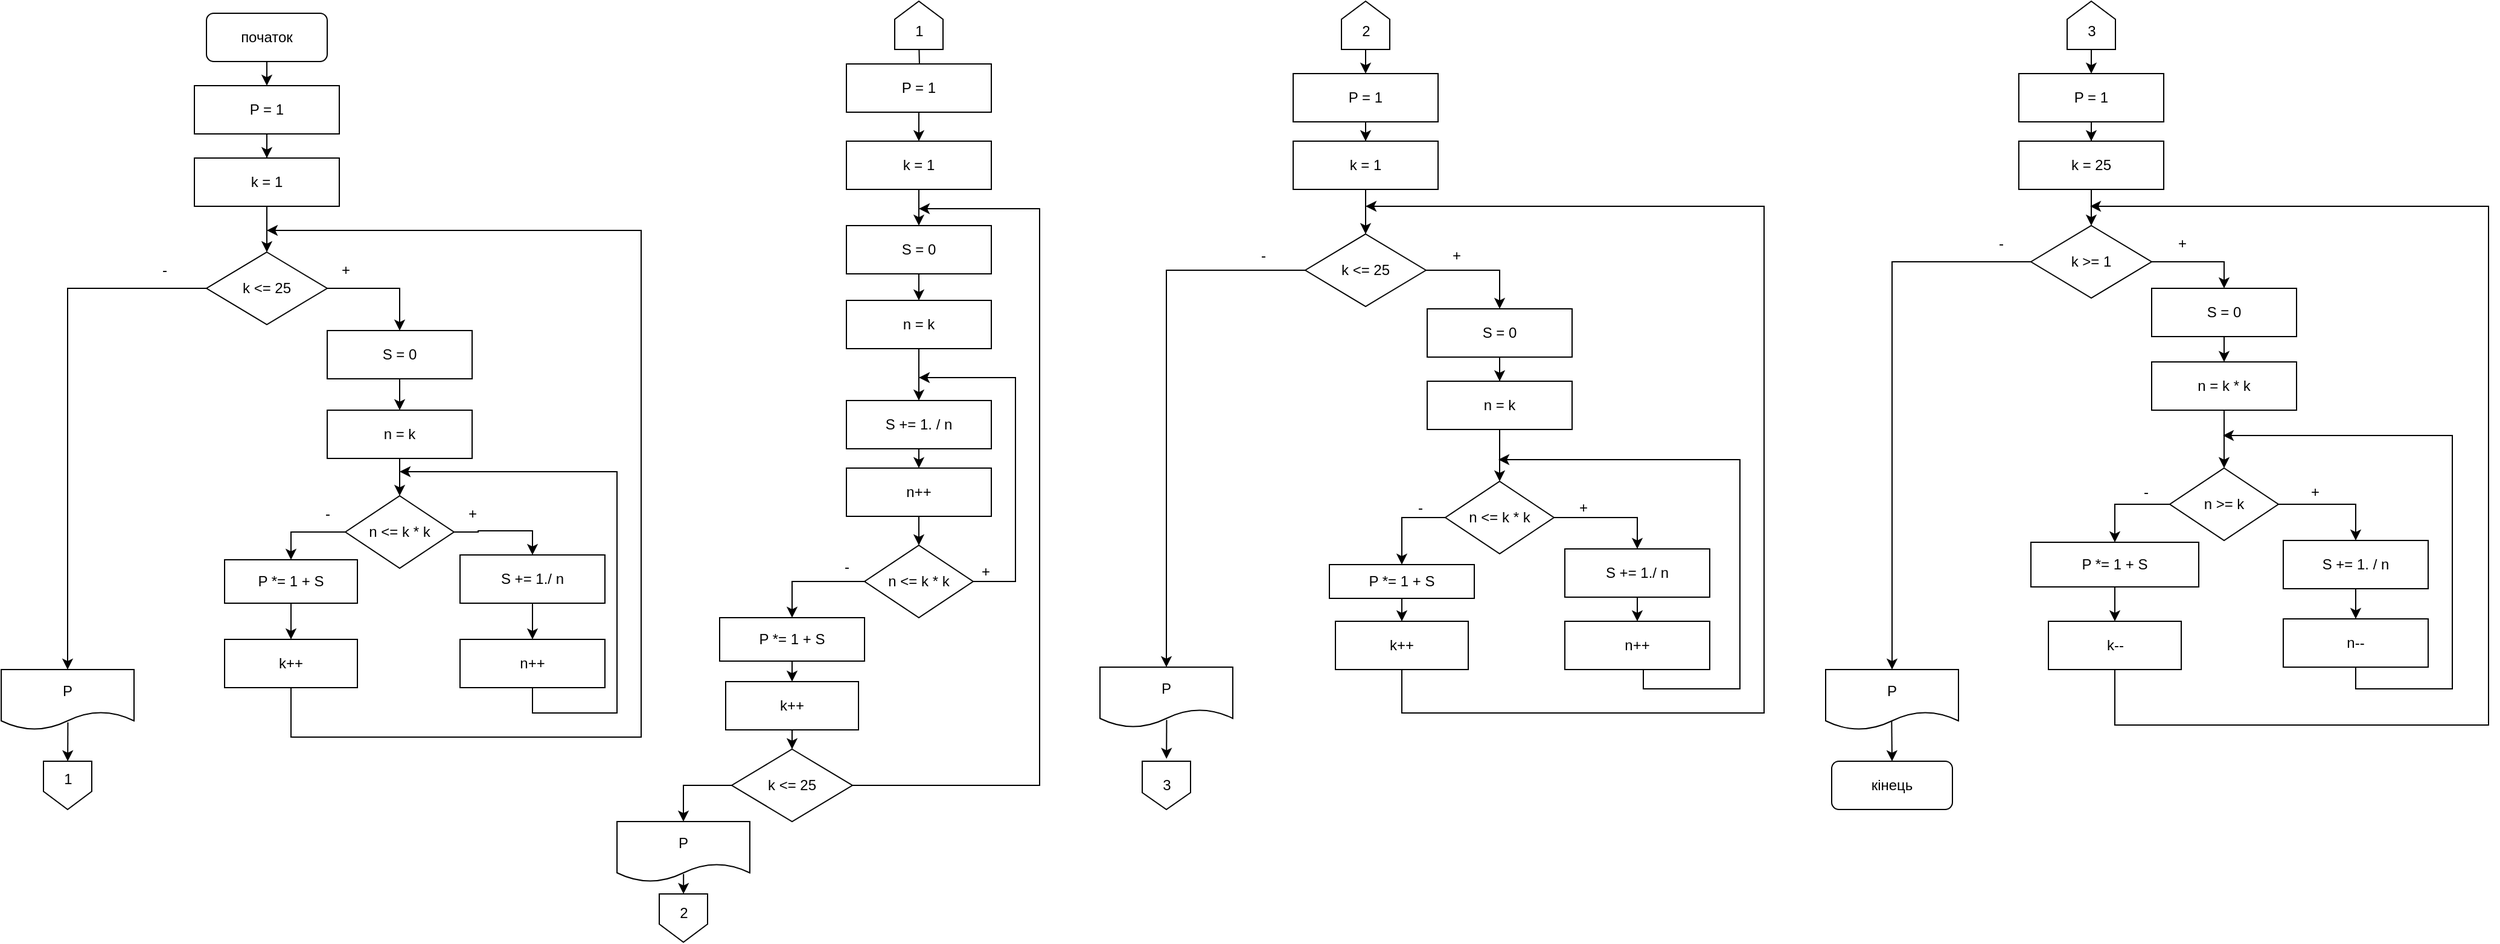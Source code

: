 <mxfile version="20.2.3" type="device" pages="2"><diagram id="9JNAsmeBN3ozOTeksi5p" name="Сторінка-1"><mxGraphModel dx="903" dy="554" grid="0" gridSize="10" guides="1" tooltips="1" connect="1" arrows="1" fold="1" page="1" pageScale="1" pageWidth="827" pageHeight="1169" math="0" shadow="0"><root><mxCell id="0"/><mxCell id="1" parent="0"/><mxCell id="2KQnAFtzyhNrpGEQnqFy-2" style="fontStyle=1;strokeColor=#000000;strokeWidth=1;html=1;entryX=0.5;entryY=0;entryDx=0;entryDy=0;" edge="1" parent="1" target="2KQnAFtzyhNrpGEQnqFy-22"><mxGeometry relative="1" as="geometry"><mxPoint x="220" y="86.0" as="targetPoint"/><mxPoint x="220" y="46" as="sourcePoint"/></mxGeometry></mxCell><mxCell id="2KQnAFtzyhNrpGEQnqFy-3" style="edgeStyle=orthogonalEdgeStyle;rounded=0;orthogonalLoop=1;jettySize=auto;html=1;exitX=0.5;exitY=1;exitDx=0;exitDy=0;" edge="1" parent="1" source="2KQnAFtzyhNrpGEQnqFy-4" target="2KQnAFtzyhNrpGEQnqFy-6"><mxGeometry relative="1" as="geometry"/></mxCell><mxCell id="2KQnAFtzyhNrpGEQnqFy-4" value="S = 0" style="rounded=0;whiteSpace=wrap;html=1;" vertex="1" parent="1"><mxGeometry x="270" y="273" width="120" height="40" as="geometry"/></mxCell><mxCell id="2KQnAFtzyhNrpGEQnqFy-5" style="edgeStyle=orthogonalEdgeStyle;rounded=0;orthogonalLoop=1;jettySize=auto;html=1;exitX=0.5;exitY=1;exitDx=0;exitDy=0;" edge="1" parent="1" source="2KQnAFtzyhNrpGEQnqFy-6" target="2KQnAFtzyhNrpGEQnqFy-12"><mxGeometry relative="1" as="geometry"/></mxCell><mxCell id="2KQnAFtzyhNrpGEQnqFy-6" value="&lt;div&gt;n = k&lt;br&gt;&lt;/div&gt;" style="rounded=0;whiteSpace=wrap;html=1;" vertex="1" parent="1"><mxGeometry x="270" y="339" width="120" height="40" as="geometry"/></mxCell><mxCell id="2KQnAFtzyhNrpGEQnqFy-7" style="edgeStyle=orthogonalEdgeStyle;rounded=0;orthogonalLoop=1;jettySize=auto;html=1;exitX=1;exitY=0.5;exitDx=0;exitDy=0;" edge="1" parent="1" source="2KQnAFtzyhNrpGEQnqFy-9" target="2KQnAFtzyhNrpGEQnqFy-4"><mxGeometry relative="1" as="geometry"/></mxCell><mxCell id="2KQnAFtzyhNrpGEQnqFy-8" style="edgeStyle=orthogonalEdgeStyle;rounded=0;orthogonalLoop=1;jettySize=auto;html=1;exitX=0;exitY=0.5;exitDx=0;exitDy=0;" edge="1" parent="1" source="2KQnAFtzyhNrpGEQnqFy-9" target="2KQnAFtzyhNrpGEQnqFy-25"><mxGeometry relative="1" as="geometry"/></mxCell><mxCell id="2KQnAFtzyhNrpGEQnqFy-9" value="k &amp;lt;= 25" style="rhombus;whiteSpace=wrap;html=1;" vertex="1" parent="1"><mxGeometry x="170" y="208" width="100" height="60" as="geometry"/></mxCell><mxCell id="2KQnAFtzyhNrpGEQnqFy-10" style="edgeStyle=orthogonalEdgeStyle;rounded=0;orthogonalLoop=1;jettySize=auto;html=1;exitX=1;exitY=0.5;exitDx=0;exitDy=0;entryX=0.5;entryY=0;entryDx=0;entryDy=0;" edge="1" parent="1" source="2KQnAFtzyhNrpGEQnqFy-12" target="2KQnAFtzyhNrpGEQnqFy-14"><mxGeometry relative="1" as="geometry"/></mxCell><mxCell id="2KQnAFtzyhNrpGEQnqFy-11" style="edgeStyle=orthogonalEdgeStyle;rounded=0;orthogonalLoop=1;jettySize=auto;html=1;exitX=0;exitY=0.5;exitDx=0;exitDy=0;" edge="1" parent="1" source="2KQnAFtzyhNrpGEQnqFy-12" target="2KQnAFtzyhNrpGEQnqFy-18"><mxGeometry relative="1" as="geometry"/></mxCell><mxCell id="2KQnAFtzyhNrpGEQnqFy-12" value="n &amp;lt;= k * k" style="rhombus;whiteSpace=wrap;html=1;" vertex="1" parent="1"><mxGeometry x="285" y="410" width="90" height="60" as="geometry"/></mxCell><mxCell id="2KQnAFtzyhNrpGEQnqFy-13" style="edgeStyle=orthogonalEdgeStyle;rounded=0;orthogonalLoop=1;jettySize=auto;html=1;exitX=0.5;exitY=1;exitDx=0;exitDy=0;entryX=0.5;entryY=0;entryDx=0;entryDy=0;" edge="1" parent="1" source="2KQnAFtzyhNrpGEQnqFy-14" target="2KQnAFtzyhNrpGEQnqFy-16"><mxGeometry relative="1" as="geometry"/></mxCell><mxCell id="2KQnAFtzyhNrpGEQnqFy-14" value="&lt;div&gt;S += 1./ n&lt;br&gt;&lt;/div&gt;" style="rounded=0;whiteSpace=wrap;html=1;" vertex="1" parent="1"><mxGeometry x="380" y="459" width="120" height="40" as="geometry"/></mxCell><mxCell id="2KQnAFtzyhNrpGEQnqFy-15" style="edgeStyle=orthogonalEdgeStyle;rounded=0;orthogonalLoop=1;jettySize=auto;html=1;exitX=0.5;exitY=1;exitDx=0;exitDy=0;" edge="1" parent="1" source="2KQnAFtzyhNrpGEQnqFy-16"><mxGeometry relative="1" as="geometry"><mxPoint x="330" y="390" as="targetPoint"/><Array as="points"><mxPoint x="440" y="590"/><mxPoint x="510" y="590"/><mxPoint x="510" y="390"/></Array></mxGeometry></mxCell><mxCell id="2KQnAFtzyhNrpGEQnqFy-16" value="&lt;div&gt;n++&lt;br&gt;&lt;/div&gt;" style="rounded=0;whiteSpace=wrap;html=1;" vertex="1" parent="1"><mxGeometry x="380" y="529" width="120" height="40" as="geometry"/></mxCell><mxCell id="2KQnAFtzyhNrpGEQnqFy-17" style="edgeStyle=orthogonalEdgeStyle;rounded=0;orthogonalLoop=1;jettySize=auto;html=1;exitX=0.5;exitY=1;exitDx=0;exitDy=0;entryX=0.5;entryY=0;entryDx=0;entryDy=0;" edge="1" parent="1" source="2KQnAFtzyhNrpGEQnqFy-18" target="2KQnAFtzyhNrpGEQnqFy-20"><mxGeometry relative="1" as="geometry"/></mxCell><mxCell id="2KQnAFtzyhNrpGEQnqFy-18" value="&lt;div&gt;P *= 1 + S&lt;br&gt;&lt;/div&gt;" style="rounded=0;whiteSpace=wrap;html=1;" vertex="1" parent="1"><mxGeometry x="185" y="463" width="110" height="36" as="geometry"/></mxCell><mxCell id="2KQnAFtzyhNrpGEQnqFy-19" style="edgeStyle=orthogonalEdgeStyle;rounded=0;orthogonalLoop=1;jettySize=auto;html=1;exitX=0.5;exitY=1;exitDx=0;exitDy=0;" edge="1" parent="1" source="2KQnAFtzyhNrpGEQnqFy-20"><mxGeometry relative="1" as="geometry"><mxPoint x="220" y="190" as="targetPoint"/><Array as="points"><mxPoint x="240" y="610"/><mxPoint x="530" y="610"/><mxPoint x="530" y="190"/></Array></mxGeometry></mxCell><mxCell id="2KQnAFtzyhNrpGEQnqFy-20" value="&lt;div&gt;k++&lt;br&gt;&lt;/div&gt;" style="rounded=0;whiteSpace=wrap;html=1;" vertex="1" parent="1"><mxGeometry x="185" y="529" width="110" height="40" as="geometry"/></mxCell><mxCell id="2KQnAFtzyhNrpGEQnqFy-21" style="edgeStyle=orthogonalEdgeStyle;rounded=0;orthogonalLoop=1;jettySize=auto;html=1;exitX=0.5;exitY=1;exitDx=0;exitDy=0;" edge="1" parent="1" source="2KQnAFtzyhNrpGEQnqFy-22" target="2KQnAFtzyhNrpGEQnqFy-24"><mxGeometry relative="1" as="geometry"/></mxCell><mxCell id="2KQnAFtzyhNrpGEQnqFy-22" value="P = 1" style="rounded=0;whiteSpace=wrap;html=1;" vertex="1" parent="1"><mxGeometry x="160" y="70" width="120" height="40" as="geometry"/></mxCell><mxCell id="2KQnAFtzyhNrpGEQnqFy-23" style="edgeStyle=orthogonalEdgeStyle;rounded=0;orthogonalLoop=1;jettySize=auto;html=1;exitX=0.5;exitY=1;exitDx=0;exitDy=0;entryX=0.5;entryY=0;entryDx=0;entryDy=0;" edge="1" parent="1" source="2KQnAFtzyhNrpGEQnqFy-24" target="2KQnAFtzyhNrpGEQnqFy-9"><mxGeometry relative="1" as="geometry"/></mxCell><mxCell id="2KQnAFtzyhNrpGEQnqFy-24" value="&lt;div&gt;k = 1&lt;br&gt;&lt;/div&gt;" style="rounded=0;whiteSpace=wrap;html=1;" vertex="1" parent="1"><mxGeometry x="160" y="130" width="120" height="40" as="geometry"/></mxCell><mxCell id="2KQnAFtzyhNrpGEQnqFy-25" value="P" style="shape=document;whiteSpace=wrap;html=1;boundedLbl=1;" vertex="1" parent="1"><mxGeometry y="554" width="110" height="50" as="geometry"/></mxCell><mxCell id="2KQnAFtzyhNrpGEQnqFy-26" value="" style="shape=offPageConnector;whiteSpace=wrap;html=1;" vertex="1" parent="1"><mxGeometry x="35" y="630" width="40" height="40" as="geometry"/></mxCell><mxCell id="2KQnAFtzyhNrpGEQnqFy-27" value="" style="endArrow=classic;html=1;rounded=0;exitX=0.502;exitY=0.876;exitDx=0;exitDy=0;exitPerimeter=0;" edge="1" parent="1" source="2KQnAFtzyhNrpGEQnqFy-25" target="2KQnAFtzyhNrpGEQnqFy-26"><mxGeometry width="50" height="50" relative="1" as="geometry"><mxPoint x="270" y="330" as="sourcePoint"/><mxPoint x="320" y="280" as="targetPoint"/></mxGeometry></mxCell><mxCell id="2KQnAFtzyhNrpGEQnqFy-28" value="1" style="text;html=1;align=center;verticalAlign=middle;resizable=0;points=[];autosize=1;strokeColor=none;fillColor=none;" vertex="1" parent="1"><mxGeometry x="40" y="630" width="30" height="30" as="geometry"/></mxCell><mxCell id="2KQnAFtzyhNrpGEQnqFy-29" style="edgeStyle=orthogonalEdgeStyle;rounded=0;orthogonalLoop=1;jettySize=auto;html=1;exitX=0.5;exitY=0;exitDx=0;exitDy=0;" edge="1" parent="1" target="2KQnAFtzyhNrpGEQnqFy-32"><mxGeometry relative="1" as="geometry"><mxPoint x="760" y="32" as="sourcePoint"/></mxGeometry></mxCell><mxCell id="2KQnAFtzyhNrpGEQnqFy-31" style="edgeStyle=orthogonalEdgeStyle;rounded=0;orthogonalLoop=1;jettySize=auto;html=1;exitX=0.5;exitY=1;exitDx=0;exitDy=0;" edge="1" parent="1" source="2KQnAFtzyhNrpGEQnqFy-32" target="2KQnAFtzyhNrpGEQnqFy-34"><mxGeometry relative="1" as="geometry"/></mxCell><mxCell id="2KQnAFtzyhNrpGEQnqFy-32" value="P = 1" style="rounded=0;whiteSpace=wrap;html=1;" vertex="1" parent="1"><mxGeometry x="700" y="52" width="120" height="40" as="geometry"/></mxCell><mxCell id="2KQnAFtzyhNrpGEQnqFy-33" style="edgeStyle=orthogonalEdgeStyle;rounded=0;orthogonalLoop=1;jettySize=auto;html=1;exitX=0.5;exitY=1;exitDx=0;exitDy=0;" edge="1" parent="1" source="2KQnAFtzyhNrpGEQnqFy-34" target="2KQnAFtzyhNrpGEQnqFy-36"><mxGeometry relative="1" as="geometry"/></mxCell><mxCell id="2KQnAFtzyhNrpGEQnqFy-34" value="&lt;div&gt;k = 1&lt;br&gt;&lt;/div&gt;" style="rounded=0;whiteSpace=wrap;html=1;" vertex="1" parent="1"><mxGeometry x="700" y="116" width="120" height="40" as="geometry"/></mxCell><mxCell id="2KQnAFtzyhNrpGEQnqFy-35" style="edgeStyle=orthogonalEdgeStyle;rounded=0;orthogonalLoop=1;jettySize=auto;html=1;exitX=0.5;exitY=1;exitDx=0;exitDy=0;" edge="1" parent="1" source="2KQnAFtzyhNrpGEQnqFy-36" target="2KQnAFtzyhNrpGEQnqFy-38"><mxGeometry relative="1" as="geometry"/></mxCell><mxCell id="2KQnAFtzyhNrpGEQnqFy-36" value="S = 0" style="rounded=0;whiteSpace=wrap;html=1;" vertex="1" parent="1"><mxGeometry x="700" y="186" width="120" height="40" as="geometry"/></mxCell><mxCell id="2KQnAFtzyhNrpGEQnqFy-37" style="edgeStyle=orthogonalEdgeStyle;rounded=0;orthogonalLoop=1;jettySize=auto;html=1;exitX=0.5;exitY=1;exitDx=0;exitDy=0;startArrow=none;" edge="1" parent="1" source="2KQnAFtzyhNrpGEQnqFy-40"><mxGeometry relative="1" as="geometry"><mxPoint x="760.053" y="371.035" as="targetPoint"/></mxGeometry></mxCell><mxCell id="2KQnAFtzyhNrpGEQnqFy-38" value="&lt;div&gt;n = k&lt;br&gt;&lt;/div&gt;" style="rounded=0;whiteSpace=wrap;html=1;" vertex="1" parent="1"><mxGeometry x="700" y="248" width="120" height="40" as="geometry"/></mxCell><mxCell id="2KQnAFtzyhNrpGEQnqFy-39" style="edgeStyle=orthogonalEdgeStyle;rounded=0;orthogonalLoop=1;jettySize=auto;html=1;exitX=0.5;exitY=1;exitDx=0;exitDy=0;entryX=0.5;entryY=0;entryDx=0;entryDy=0;" edge="1" parent="1" source="2KQnAFtzyhNrpGEQnqFy-40" target="2KQnAFtzyhNrpGEQnqFy-42"><mxGeometry relative="1" as="geometry"/></mxCell><mxCell id="2KQnAFtzyhNrpGEQnqFy-41" style="edgeStyle=orthogonalEdgeStyle;rounded=0;orthogonalLoop=1;jettySize=auto;html=1;exitX=0.5;exitY=1;exitDx=0;exitDy=0;entryX=0.5;entryY=0;entryDx=0;entryDy=0;" edge="1" parent="1" source="2KQnAFtzyhNrpGEQnqFy-42" target="2KQnAFtzyhNrpGEQnqFy-45"><mxGeometry relative="1" as="geometry"/></mxCell><mxCell id="2KQnAFtzyhNrpGEQnqFy-42" value="&lt;div&gt;n++&lt;br&gt;&lt;/div&gt;" style="rounded=0;whiteSpace=wrap;html=1;" vertex="1" parent="1"><mxGeometry x="700" y="387" width="120" height="40" as="geometry"/></mxCell><mxCell id="2KQnAFtzyhNrpGEQnqFy-43" style="edgeStyle=orthogonalEdgeStyle;rounded=0;orthogonalLoop=1;jettySize=auto;html=1;exitX=1;exitY=0.5;exitDx=0;exitDy=0;" edge="1" parent="1" source="2KQnAFtzyhNrpGEQnqFy-45"><mxGeometry relative="1" as="geometry"><mxPoint x="760" y="312" as="targetPoint"/><Array as="points"><mxPoint x="840" y="481"/><mxPoint x="840" y="312"/></Array></mxGeometry></mxCell><mxCell id="2KQnAFtzyhNrpGEQnqFy-44" style="edgeStyle=orthogonalEdgeStyle;rounded=0;orthogonalLoop=1;jettySize=auto;html=1;exitX=0;exitY=0.5;exitDx=0;exitDy=0;" edge="1" parent="1" source="2KQnAFtzyhNrpGEQnqFy-45" target="2KQnAFtzyhNrpGEQnqFy-48"><mxGeometry relative="1" as="geometry"/></mxCell><mxCell id="2KQnAFtzyhNrpGEQnqFy-45" value="n &amp;lt;= k * k" style="rhombus;whiteSpace=wrap;html=1;" vertex="1" parent="1"><mxGeometry x="715" y="451" width="90" height="60" as="geometry"/></mxCell><mxCell id="2KQnAFtzyhNrpGEQnqFy-46" value="+" style="text;html=1;align=center;verticalAlign=middle;resizable=0;points=[];autosize=1;strokeColor=none;fillColor=none;" vertex="1" parent="1"><mxGeometry x="800" y="458" width="30" height="30" as="geometry"/></mxCell><mxCell id="2KQnAFtzyhNrpGEQnqFy-47" style="edgeStyle=orthogonalEdgeStyle;rounded=0;orthogonalLoop=1;jettySize=auto;html=1;exitX=0.5;exitY=1;exitDx=0;exitDy=0;entryX=0.5;entryY=0;entryDx=0;entryDy=0;" edge="1" parent="1" source="2KQnAFtzyhNrpGEQnqFy-48" target="2KQnAFtzyhNrpGEQnqFy-51"><mxGeometry relative="1" as="geometry"/></mxCell><mxCell id="2KQnAFtzyhNrpGEQnqFy-48" value="&lt;div&gt;P *= 1 + S&lt;br&gt;&lt;/div&gt;" style="rounded=0;whiteSpace=wrap;html=1;" vertex="1" parent="1"><mxGeometry x="595" y="511" width="120" height="36" as="geometry"/></mxCell><mxCell id="2KQnAFtzyhNrpGEQnqFy-49" value="-" style="text;html=1;align=center;verticalAlign=middle;resizable=0;points=[];autosize=1;strokeColor=none;fillColor=none;" vertex="1" parent="1"><mxGeometry x="685" y="454" width="30" height="30" as="geometry"/></mxCell><mxCell id="2KQnAFtzyhNrpGEQnqFy-50" style="edgeStyle=orthogonalEdgeStyle;rounded=0;orthogonalLoop=1;jettySize=auto;html=1;exitX=0.5;exitY=1;exitDx=0;exitDy=0;entryX=0.5;entryY=0;entryDx=0;entryDy=0;" edge="1" parent="1" source="2KQnAFtzyhNrpGEQnqFy-51" target="2KQnAFtzyhNrpGEQnqFy-54"><mxGeometry relative="1" as="geometry"><mxPoint x="650" y="666" as="targetPoint"/></mxGeometry></mxCell><mxCell id="2KQnAFtzyhNrpGEQnqFy-51" value="&lt;div&gt;k++&lt;br&gt;&lt;/div&gt;" style="rounded=0;whiteSpace=wrap;html=1;" vertex="1" parent="1"><mxGeometry x="600" y="564" width="110" height="40" as="geometry"/></mxCell><mxCell id="2KQnAFtzyhNrpGEQnqFy-52" style="edgeStyle=orthogonalEdgeStyle;rounded=0;orthogonalLoop=1;jettySize=auto;html=1;exitX=1;exitY=0.5;exitDx=0;exitDy=0;" edge="1" parent="1" source="2KQnAFtzyhNrpGEQnqFy-54"><mxGeometry relative="1" as="geometry"><mxPoint x="760" y="172" as="targetPoint"/><mxPoint x="700" y="696" as="sourcePoint"/><Array as="points"><mxPoint x="860" y="650"/><mxPoint x="860" y="172"/></Array></mxGeometry></mxCell><mxCell id="2KQnAFtzyhNrpGEQnqFy-53" style="edgeStyle=orthogonalEdgeStyle;rounded=0;orthogonalLoop=1;jettySize=auto;html=1;exitX=0;exitY=0.5;exitDx=0;exitDy=0;" edge="1" parent="1" source="2KQnAFtzyhNrpGEQnqFy-54" target="2KQnAFtzyhNrpGEQnqFy-55"><mxGeometry relative="1" as="geometry"/></mxCell><mxCell id="2KQnAFtzyhNrpGEQnqFy-54" value="k &amp;lt;= 25" style="rhombus;whiteSpace=wrap;html=1;" vertex="1" parent="1"><mxGeometry x="605" y="620" width="100" height="60" as="geometry"/></mxCell><mxCell id="2KQnAFtzyhNrpGEQnqFy-55" value="P" style="shape=document;whiteSpace=wrap;html=1;boundedLbl=1;" vertex="1" parent="1"><mxGeometry x="510" y="680" width="110" height="50" as="geometry"/></mxCell><mxCell id="2KQnAFtzyhNrpGEQnqFy-56" value="" style="shape=offPageConnector;whiteSpace=wrap;html=1;" vertex="1" parent="1"><mxGeometry x="545" y="740" width="40" height="40" as="geometry"/></mxCell><mxCell id="2KQnAFtzyhNrpGEQnqFy-57" value="" style="endArrow=classic;html=1;rounded=0;exitX=0.501;exitY=0.869;exitDx=0;exitDy=0;exitPerimeter=0;" edge="1" parent="1" source="2KQnAFtzyhNrpGEQnqFy-55" target="2KQnAFtzyhNrpGEQnqFy-56"><mxGeometry width="50" height="50" relative="1" as="geometry"><mxPoint x="780" y="493" as="sourcePoint"/><mxPoint x="830" y="443" as="targetPoint"/></mxGeometry></mxCell><mxCell id="2KQnAFtzyhNrpGEQnqFy-58" value="2" style="text;html=1;align=center;verticalAlign=middle;resizable=0;points=[];autosize=1;strokeColor=none;fillColor=none;" vertex="1" parent="1"><mxGeometry x="550" y="741" width="30" height="30" as="geometry"/></mxCell><mxCell id="2KQnAFtzyhNrpGEQnqFy-81" style="edgeStyle=orthogonalEdgeStyle;rounded=0;orthogonalLoop=1;jettySize=auto;html=1;exitX=0.5;exitY=1;exitDx=0;exitDy=0;entryX=0.5;entryY=0;entryDx=0;entryDy=0;" edge="1" parent="1" target="2KQnAFtzyhNrpGEQnqFy-172"><mxGeometry relative="1" as="geometry"><mxPoint x="1130" y="40" as="sourcePoint"/><mxPoint x="1130" y="99" as="targetPoint"/></mxGeometry></mxCell><mxCell id="2KQnAFtzyhNrpGEQnqFy-89" style="edgeStyle=orthogonalEdgeStyle;rounded=0;orthogonalLoop=1;jettySize=auto;html=1;exitX=0.5;exitY=1;exitDx=0;exitDy=0;" edge="1" parent="1" source="2KQnAFtzyhNrpGEQnqFy-90" target="2KQnAFtzyhNrpGEQnqFy-92"><mxGeometry relative="1" as="geometry"/></mxCell><mxCell id="2KQnAFtzyhNrpGEQnqFy-90" value="S = 0" style="rounded=0;whiteSpace=wrap;html=1;" vertex="1" parent="1"><mxGeometry x="1781" y="238" width="120" height="40" as="geometry"/></mxCell><mxCell id="2KQnAFtzyhNrpGEQnqFy-91" style="edgeStyle=orthogonalEdgeStyle;rounded=0;orthogonalLoop=1;jettySize=auto;html=1;exitX=0.5;exitY=1;exitDx=0;exitDy=0;" edge="1" parent="1" source="2KQnAFtzyhNrpGEQnqFy-92" target="2KQnAFtzyhNrpGEQnqFy-98"><mxGeometry relative="1" as="geometry"/></mxCell><mxCell id="2KQnAFtzyhNrpGEQnqFy-92" value="&lt;div&gt;n = k * k&lt;br&gt;&lt;/div&gt;" style="rounded=0;whiteSpace=wrap;html=1;" vertex="1" parent="1"><mxGeometry x="1781" y="299" width="120" height="40" as="geometry"/></mxCell><mxCell id="2KQnAFtzyhNrpGEQnqFy-93" style="edgeStyle=orthogonalEdgeStyle;rounded=0;orthogonalLoop=1;jettySize=auto;html=1;exitX=1;exitY=0.5;exitDx=0;exitDy=0;" edge="1" parent="1" source="2KQnAFtzyhNrpGEQnqFy-95" target="2KQnAFtzyhNrpGEQnqFy-90"><mxGeometry relative="1" as="geometry"/></mxCell><mxCell id="2KQnAFtzyhNrpGEQnqFy-94" style="edgeStyle=orthogonalEdgeStyle;rounded=0;orthogonalLoop=1;jettySize=auto;html=1;exitX=0;exitY=0.5;exitDx=0;exitDy=0;" edge="1" parent="1" source="2KQnAFtzyhNrpGEQnqFy-95" target="2KQnAFtzyhNrpGEQnqFy-111"><mxGeometry relative="1" as="geometry"/></mxCell><mxCell id="2KQnAFtzyhNrpGEQnqFy-95" value="k &amp;gt;= 1" style="rhombus;whiteSpace=wrap;html=1;" vertex="1" parent="1"><mxGeometry x="1681" y="186" width="100" height="60" as="geometry"/></mxCell><mxCell id="2KQnAFtzyhNrpGEQnqFy-96" style="edgeStyle=orthogonalEdgeStyle;rounded=0;orthogonalLoop=1;jettySize=auto;html=1;exitX=1;exitY=0.5;exitDx=0;exitDy=0;entryX=0.5;entryY=0;entryDx=0;entryDy=0;" edge="1" parent="1" source="2KQnAFtzyhNrpGEQnqFy-98" target="2KQnAFtzyhNrpGEQnqFy-100"><mxGeometry relative="1" as="geometry"/></mxCell><mxCell id="2KQnAFtzyhNrpGEQnqFy-97" style="edgeStyle=orthogonalEdgeStyle;rounded=0;orthogonalLoop=1;jettySize=auto;html=1;exitX=0;exitY=0.5;exitDx=0;exitDy=0;" edge="1" parent="1" source="2KQnAFtzyhNrpGEQnqFy-98" target="2KQnAFtzyhNrpGEQnqFy-104"><mxGeometry relative="1" as="geometry"/></mxCell><mxCell id="2KQnAFtzyhNrpGEQnqFy-98" value="n &amp;gt;= k" style="rhombus;whiteSpace=wrap;html=1;" vertex="1" parent="1"><mxGeometry x="1796" y="387" width="90" height="60" as="geometry"/></mxCell><mxCell id="2KQnAFtzyhNrpGEQnqFy-99" style="edgeStyle=orthogonalEdgeStyle;rounded=0;orthogonalLoop=1;jettySize=auto;html=1;exitX=0.5;exitY=1;exitDx=0;exitDy=0;entryX=0.5;entryY=0;entryDx=0;entryDy=0;" edge="1" parent="1" source="2KQnAFtzyhNrpGEQnqFy-100" target="2KQnAFtzyhNrpGEQnqFy-102"><mxGeometry relative="1" as="geometry"/></mxCell><mxCell id="2KQnAFtzyhNrpGEQnqFy-100" value="&lt;div&gt;S += 1. / n&lt;br&gt;&lt;/div&gt;" style="rounded=0;whiteSpace=wrap;html=1;" vertex="1" parent="1"><mxGeometry x="1890" y="447" width="120" height="40" as="geometry"/></mxCell><mxCell id="2KQnAFtzyhNrpGEQnqFy-101" style="edgeStyle=orthogonalEdgeStyle;rounded=0;orthogonalLoop=1;jettySize=auto;html=1;exitX=0.5;exitY=1;exitDx=0;exitDy=0;" edge="1" parent="1" source="2KQnAFtzyhNrpGEQnqFy-102"><mxGeometry relative="1" as="geometry"><mxPoint x="1840" y="360" as="targetPoint"/><Array as="points"><mxPoint x="1950" y="570"/><mxPoint x="2030" y="570"/><mxPoint x="2030" y="360"/></Array></mxGeometry></mxCell><mxCell id="2KQnAFtzyhNrpGEQnqFy-102" value="&lt;div&gt;n--&lt;br&gt;&lt;/div&gt;" style="rounded=0;whiteSpace=wrap;html=1;" vertex="1" parent="1"><mxGeometry x="1890" y="512" width="120" height="40" as="geometry"/></mxCell><mxCell id="2KQnAFtzyhNrpGEQnqFy-103" style="edgeStyle=orthogonalEdgeStyle;rounded=0;orthogonalLoop=1;jettySize=auto;html=1;exitX=0.5;exitY=1;exitDx=0;exitDy=0;entryX=0.5;entryY=0;entryDx=0;entryDy=0;" edge="1" parent="1" source="2KQnAFtzyhNrpGEQnqFy-104" target="2KQnAFtzyhNrpGEQnqFy-106"><mxGeometry relative="1" as="geometry"/></mxCell><mxCell id="2KQnAFtzyhNrpGEQnqFy-104" value="&lt;div&gt;P *= 1 + S&lt;br&gt;&lt;/div&gt;" style="rounded=0;whiteSpace=wrap;html=1;" vertex="1" parent="1"><mxGeometry x="1681" y="448.5" width="139" height="37" as="geometry"/></mxCell><mxCell id="2KQnAFtzyhNrpGEQnqFy-105" style="edgeStyle=orthogonalEdgeStyle;rounded=0;orthogonalLoop=1;jettySize=auto;html=1;exitX=0.5;exitY=1;exitDx=0;exitDy=0;" edge="1" parent="1" source="2KQnAFtzyhNrpGEQnqFy-106"><mxGeometry relative="1" as="geometry"><mxPoint x="1730" y="170" as="targetPoint"/><Array as="points"><mxPoint x="1751" y="600"/><mxPoint x="2060" y="600"/><mxPoint x="2060" y="170"/></Array></mxGeometry></mxCell><mxCell id="2KQnAFtzyhNrpGEQnqFy-106" value="&lt;div&gt;k--&lt;br&gt;&lt;/div&gt;" style="rounded=0;whiteSpace=wrap;html=1;" vertex="1" parent="1"><mxGeometry x="1695.5" y="514" width="110" height="40" as="geometry"/></mxCell><mxCell id="2KQnAFtzyhNrpGEQnqFy-107" style="edgeStyle=orthogonalEdgeStyle;rounded=0;orthogonalLoop=1;jettySize=auto;html=1;exitX=0.5;exitY=1;exitDx=0;exitDy=0;" edge="1" parent="1" source="2KQnAFtzyhNrpGEQnqFy-108" target="2KQnAFtzyhNrpGEQnqFy-110"><mxGeometry relative="1" as="geometry"/></mxCell><mxCell id="2KQnAFtzyhNrpGEQnqFy-108" value="P = 1" style="rounded=0;whiteSpace=wrap;html=1;" vertex="1" parent="1"><mxGeometry x="1671" y="60" width="120" height="40" as="geometry"/></mxCell><mxCell id="2KQnAFtzyhNrpGEQnqFy-109" style="edgeStyle=orthogonalEdgeStyle;rounded=0;orthogonalLoop=1;jettySize=auto;html=1;exitX=0.5;exitY=1;exitDx=0;exitDy=0;entryX=0.5;entryY=0;entryDx=0;entryDy=0;" edge="1" parent="1" source="2KQnAFtzyhNrpGEQnqFy-110" target="2KQnAFtzyhNrpGEQnqFy-95"><mxGeometry relative="1" as="geometry"/></mxCell><mxCell id="2KQnAFtzyhNrpGEQnqFy-110" value="&lt;div&gt;k = 25&lt;br&gt;&lt;/div&gt;" style="rounded=0;whiteSpace=wrap;html=1;" vertex="1" parent="1"><mxGeometry x="1671" y="116" width="120" height="40" as="geometry"/></mxCell><mxCell id="2KQnAFtzyhNrpGEQnqFy-111" value="P" style="shape=document;whiteSpace=wrap;html=1;boundedLbl=1;" vertex="1" parent="1"><mxGeometry x="1511" y="554" width="110" height="50" as="geometry"/></mxCell><mxCell id="2KQnAFtzyhNrpGEQnqFy-112" value="" style="endArrow=classic;html=1;rounded=0;exitX=0.497;exitY=0.85;exitDx=0;exitDy=0;exitPerimeter=0;" edge="1" parent="1" source="2KQnAFtzyhNrpGEQnqFy-111"><mxGeometry width="50" height="50" relative="1" as="geometry"><mxPoint x="1781" y="330" as="sourcePoint"/><mxPoint x="1566" y="630" as="targetPoint"/></mxGeometry></mxCell><mxCell id="2KQnAFtzyhNrpGEQnqFy-114" value="початок" style="rounded=1;whiteSpace=wrap;html=1;" vertex="1" parent="1"><mxGeometry x="170" y="10" width="100" height="40" as="geometry"/></mxCell><mxCell id="2KQnAFtzyhNrpGEQnqFy-115" value="+" style="text;html=1;align=center;verticalAlign=middle;resizable=0;points=[];autosize=1;strokeColor=none;fillColor=none;" vertex="1" parent="1"><mxGeometry x="375" y="410" width="30" height="30" as="geometry"/></mxCell><mxCell id="2KQnAFtzyhNrpGEQnqFy-116" value="+" style="text;html=1;align=center;verticalAlign=middle;resizable=0;points=[];autosize=1;strokeColor=none;fillColor=none;" vertex="1" parent="1"><mxGeometry x="270" y="208" width="30" height="30" as="geometry"/></mxCell><mxCell id="2KQnAFtzyhNrpGEQnqFy-117" value="-" style="text;html=1;align=center;verticalAlign=middle;resizable=0;points=[];autosize=1;strokeColor=none;fillColor=none;" vertex="1" parent="1"><mxGeometry x="255" y="410" width="30" height="30" as="geometry"/></mxCell><mxCell id="2KQnAFtzyhNrpGEQnqFy-118" value="-" style="text;html=1;align=center;verticalAlign=middle;resizable=0;points=[];autosize=1;strokeColor=none;fillColor=none;" vertex="1" parent="1"><mxGeometry x="120" y="208" width="30" height="30" as="geometry"/></mxCell><mxCell id="2KQnAFtzyhNrpGEQnqFy-119" value="" style="shape=offPageConnector;whiteSpace=wrap;html=1;direction=west;" vertex="1" parent="1"><mxGeometry x="740" width="40" height="40" as="geometry"/></mxCell><mxCell id="2KQnAFtzyhNrpGEQnqFy-120" value="1" style="text;html=1;align=center;verticalAlign=middle;resizable=0;points=[];autosize=1;strokeColor=none;fillColor=none;" vertex="1" parent="1"><mxGeometry x="745" y="10" width="30" height="30" as="geometry"/></mxCell><mxCell id="2KQnAFtzyhNrpGEQnqFy-121" value="" style="shape=offPageConnector;whiteSpace=wrap;html=1;direction=west;" vertex="1" parent="1"><mxGeometry x="1110" width="40" height="40" as="geometry"/></mxCell><mxCell id="2KQnAFtzyhNrpGEQnqFy-122" value="2" style="text;html=1;align=center;verticalAlign=middle;resizable=0;points=[];autosize=1;strokeColor=none;fillColor=none;" vertex="1" parent="1"><mxGeometry x="1115" y="10" width="30" height="30" as="geometry"/></mxCell><mxCell id="2KQnAFtzyhNrpGEQnqFy-153" style="edgeStyle=orthogonalEdgeStyle;rounded=0;orthogonalLoop=1;jettySize=auto;html=1;exitX=0.5;exitY=1;exitDx=0;exitDy=0;" edge="1" parent="1" source="2KQnAFtzyhNrpGEQnqFy-154" target="2KQnAFtzyhNrpGEQnqFy-156"><mxGeometry relative="1" as="geometry"/></mxCell><mxCell id="2KQnAFtzyhNrpGEQnqFy-154" value="S = 0" style="rounded=0;whiteSpace=wrap;html=1;" vertex="1" parent="1"><mxGeometry x="1181" y="255" width="120" height="40" as="geometry"/></mxCell><mxCell id="2KQnAFtzyhNrpGEQnqFy-155" style="edgeStyle=orthogonalEdgeStyle;rounded=0;orthogonalLoop=1;jettySize=auto;html=1;exitX=0.5;exitY=1;exitDx=0;exitDy=0;" edge="1" parent="1" source="2KQnAFtzyhNrpGEQnqFy-156" target="2KQnAFtzyhNrpGEQnqFy-162"><mxGeometry relative="1" as="geometry"/></mxCell><mxCell id="2KQnAFtzyhNrpGEQnqFy-156" value="&lt;div&gt;n = k&lt;br&gt;&lt;/div&gt;" style="rounded=0;whiteSpace=wrap;html=1;" vertex="1" parent="1"><mxGeometry x="1181" y="315" width="120" height="40" as="geometry"/></mxCell><mxCell id="2KQnAFtzyhNrpGEQnqFy-157" style="edgeStyle=orthogonalEdgeStyle;rounded=0;orthogonalLoop=1;jettySize=auto;html=1;exitX=1;exitY=0.5;exitDx=0;exitDy=0;" edge="1" parent="1" source="2KQnAFtzyhNrpGEQnqFy-159" target="2KQnAFtzyhNrpGEQnqFy-154"><mxGeometry relative="1" as="geometry"/></mxCell><mxCell id="2KQnAFtzyhNrpGEQnqFy-158" style="edgeStyle=orthogonalEdgeStyle;rounded=0;orthogonalLoop=1;jettySize=auto;html=1;exitX=0;exitY=0.5;exitDx=0;exitDy=0;" edge="1" parent="1" source="2KQnAFtzyhNrpGEQnqFy-159" target="2KQnAFtzyhNrpGEQnqFy-175"><mxGeometry relative="1" as="geometry"/></mxCell><mxCell id="2KQnAFtzyhNrpGEQnqFy-159" value="k &amp;lt;= 25" style="rhombus;whiteSpace=wrap;html=1;" vertex="1" parent="1"><mxGeometry x="1080" y="193" width="100" height="60" as="geometry"/></mxCell><mxCell id="2KQnAFtzyhNrpGEQnqFy-160" style="edgeStyle=orthogonalEdgeStyle;rounded=0;orthogonalLoop=1;jettySize=auto;html=1;exitX=1;exitY=0.5;exitDx=0;exitDy=0;entryX=0.5;entryY=0;entryDx=0;entryDy=0;" edge="1" parent="1" source="2KQnAFtzyhNrpGEQnqFy-162" target="2KQnAFtzyhNrpGEQnqFy-164"><mxGeometry relative="1" as="geometry"/></mxCell><mxCell id="2KQnAFtzyhNrpGEQnqFy-161" style="edgeStyle=orthogonalEdgeStyle;rounded=0;orthogonalLoop=1;jettySize=auto;html=1;exitX=0;exitY=0.5;exitDx=0;exitDy=0;" edge="1" parent="1" source="2KQnAFtzyhNrpGEQnqFy-162" target="2KQnAFtzyhNrpGEQnqFy-168"><mxGeometry relative="1" as="geometry"/></mxCell><mxCell id="2KQnAFtzyhNrpGEQnqFy-162" value="n &amp;lt;= k * k" style="rhombus;whiteSpace=wrap;html=1;" vertex="1" parent="1"><mxGeometry x="1196" y="398" width="90" height="60" as="geometry"/></mxCell><mxCell id="2KQnAFtzyhNrpGEQnqFy-163" style="edgeStyle=orthogonalEdgeStyle;rounded=0;orthogonalLoop=1;jettySize=auto;html=1;exitX=0.5;exitY=1;exitDx=0;exitDy=0;entryX=0.5;entryY=0;entryDx=0;entryDy=0;" edge="1" parent="1" source="2KQnAFtzyhNrpGEQnqFy-164" target="2KQnAFtzyhNrpGEQnqFy-166"><mxGeometry relative="1" as="geometry"/></mxCell><mxCell id="2KQnAFtzyhNrpGEQnqFy-164" value="&lt;div&gt;S += 1./ n&lt;br&gt;&lt;/div&gt;" style="rounded=0;whiteSpace=wrap;html=1;" vertex="1" parent="1"><mxGeometry x="1295" y="454" width="120" height="40" as="geometry"/></mxCell><mxCell id="2KQnAFtzyhNrpGEQnqFy-165" style="edgeStyle=orthogonalEdgeStyle;rounded=0;orthogonalLoop=1;jettySize=auto;html=1;exitX=0.5;exitY=1;exitDx=0;exitDy=0;" edge="1" parent="1" source="2KQnAFtzyhNrpGEQnqFy-166"><mxGeometry relative="1" as="geometry"><mxPoint x="1240" y="380" as="targetPoint"/><Array as="points"><mxPoint x="1360" y="554"/><mxPoint x="1360" y="570"/><mxPoint x="1440" y="570"/><mxPoint x="1440" y="380"/></Array></mxGeometry></mxCell><mxCell id="2KQnAFtzyhNrpGEQnqFy-166" value="&lt;div&gt;n++&lt;br&gt;&lt;/div&gt;" style="rounded=0;whiteSpace=wrap;html=1;" vertex="1" parent="1"><mxGeometry x="1295" y="514" width="120" height="40" as="geometry"/></mxCell><mxCell id="2KQnAFtzyhNrpGEQnqFy-167" style="edgeStyle=orthogonalEdgeStyle;rounded=0;orthogonalLoop=1;jettySize=auto;html=1;exitX=0.5;exitY=1;exitDx=0;exitDy=0;entryX=0.5;entryY=0;entryDx=0;entryDy=0;" edge="1" parent="1" source="2KQnAFtzyhNrpGEQnqFy-168" target="2KQnAFtzyhNrpGEQnqFy-170"><mxGeometry relative="1" as="geometry"/></mxCell><mxCell id="2KQnAFtzyhNrpGEQnqFy-168" value="&lt;div&gt;P *= 1 + S&lt;br&gt;&lt;/div&gt;" style="rounded=0;whiteSpace=wrap;html=1;" vertex="1" parent="1"><mxGeometry x="1100" y="467" width="120" height="28" as="geometry"/></mxCell><mxCell id="2KQnAFtzyhNrpGEQnqFy-169" style="edgeStyle=orthogonalEdgeStyle;rounded=0;orthogonalLoop=1;jettySize=auto;html=1;exitX=0.5;exitY=1;exitDx=0;exitDy=0;" edge="1" parent="1" source="2KQnAFtzyhNrpGEQnqFy-170"><mxGeometry relative="1" as="geometry"><mxPoint x="1130" y="170" as="targetPoint"/><Array as="points"><mxPoint x="1160" y="590"/><mxPoint x="1460" y="590"/><mxPoint x="1460" y="170"/></Array></mxGeometry></mxCell><mxCell id="2KQnAFtzyhNrpGEQnqFy-170" value="&lt;div&gt;k++&lt;br&gt;&lt;/div&gt;" style="rounded=0;whiteSpace=wrap;html=1;" vertex="1" parent="1"><mxGeometry x="1105" y="514" width="110" height="40" as="geometry"/></mxCell><mxCell id="2KQnAFtzyhNrpGEQnqFy-171" style="edgeStyle=orthogonalEdgeStyle;rounded=0;orthogonalLoop=1;jettySize=auto;html=1;exitX=0.5;exitY=1;exitDx=0;exitDy=0;" edge="1" parent="1" source="2KQnAFtzyhNrpGEQnqFy-172" target="2KQnAFtzyhNrpGEQnqFy-174"><mxGeometry relative="1" as="geometry"/></mxCell><mxCell id="2KQnAFtzyhNrpGEQnqFy-172" value="P = 1" style="rounded=0;whiteSpace=wrap;html=1;" vertex="1" parent="1"><mxGeometry x="1070" y="60.0" width="120" height="40" as="geometry"/></mxCell><mxCell id="2KQnAFtzyhNrpGEQnqFy-173" style="edgeStyle=orthogonalEdgeStyle;rounded=0;orthogonalLoop=1;jettySize=auto;html=1;exitX=0.5;exitY=1;exitDx=0;exitDy=0;entryX=0.5;entryY=0;entryDx=0;entryDy=0;" edge="1" parent="1" source="2KQnAFtzyhNrpGEQnqFy-174" target="2KQnAFtzyhNrpGEQnqFy-159"><mxGeometry relative="1" as="geometry"/></mxCell><mxCell id="2KQnAFtzyhNrpGEQnqFy-174" value="&lt;div&gt;k = 1&lt;br&gt;&lt;/div&gt;" style="rounded=0;whiteSpace=wrap;html=1;" vertex="1" parent="1"><mxGeometry x="1070" y="116" width="120" height="40" as="geometry"/></mxCell><mxCell id="2KQnAFtzyhNrpGEQnqFy-175" value="P" style="shape=document;whiteSpace=wrap;html=1;boundedLbl=1;" vertex="1" parent="1"><mxGeometry x="910" y="552" width="110" height="50" as="geometry"/></mxCell><mxCell id="2KQnAFtzyhNrpGEQnqFy-177" value="" style="endArrow=classic;html=1;rounded=0;exitX=0.502;exitY=0.876;exitDx=0;exitDy=0;exitPerimeter=0;" edge="1" parent="1" source="2KQnAFtzyhNrpGEQnqFy-175"><mxGeometry width="50" height="50" relative="1" as="geometry"><mxPoint x="1180" y="328" as="sourcePoint"/><mxPoint x="965.084" y="628" as="targetPoint"/></mxGeometry></mxCell><mxCell id="2KQnAFtzyhNrpGEQnqFy-179" value="+" style="text;html=1;align=center;verticalAlign=middle;resizable=0;points=[];autosize=1;strokeColor=none;fillColor=none;" vertex="1" parent="1"><mxGeometry x="1295" y="405" width="30" height="30" as="geometry"/></mxCell><mxCell id="2KQnAFtzyhNrpGEQnqFy-180" value="+" style="text;html=1;align=center;verticalAlign=middle;resizable=0;points=[];autosize=1;strokeColor=none;fillColor=none;" vertex="1" parent="1"><mxGeometry x="1190" y="196" width="30" height="30" as="geometry"/></mxCell><mxCell id="2KQnAFtzyhNrpGEQnqFy-181" value="-" style="text;html=1;align=center;verticalAlign=middle;resizable=0;points=[];autosize=1;strokeColor=none;fillColor=none;" vertex="1" parent="1"><mxGeometry x="1160" y="405" width="30" height="30" as="geometry"/></mxCell><mxCell id="2KQnAFtzyhNrpGEQnqFy-182" value="-" style="text;html=1;align=center;verticalAlign=middle;resizable=0;points=[];autosize=1;strokeColor=none;fillColor=none;" vertex="1" parent="1"><mxGeometry x="1030" y="196" width="30" height="30" as="geometry"/></mxCell><mxCell id="2KQnAFtzyhNrpGEQnqFy-183" value="" style="shape=offPageConnector;whiteSpace=wrap;html=1;size=0.35;" vertex="1" parent="1"><mxGeometry x="945" y="630" width="40" height="40" as="geometry"/></mxCell><mxCell id="2KQnAFtzyhNrpGEQnqFy-184" value="3" style="text;html=1;align=center;verticalAlign=middle;resizable=0;points=[];autosize=1;strokeColor=none;fillColor=none;" vertex="1" parent="1"><mxGeometry x="950" y="635" width="30" height="30" as="geometry"/></mxCell><mxCell id="2KQnAFtzyhNrpGEQnqFy-185" value="" style="shape=offPageConnector;whiteSpace=wrap;html=1;direction=west;" vertex="1" parent="1"><mxGeometry x="1711" width="40" height="40" as="geometry"/></mxCell><mxCell id="2KQnAFtzyhNrpGEQnqFy-186" value="3" style="text;html=1;align=center;verticalAlign=middle;resizable=0;points=[];autosize=1;strokeColor=none;fillColor=none;" vertex="1" parent="1"><mxGeometry x="1716" y="10" width="30" height="30" as="geometry"/></mxCell><mxCell id="2KQnAFtzyhNrpGEQnqFy-187" value="кінець" style="rounded=1;whiteSpace=wrap;html=1;" vertex="1" parent="1"><mxGeometry x="1516" y="630" width="100" height="40" as="geometry"/></mxCell><mxCell id="2KQnAFtzyhNrpGEQnqFy-40" value="&lt;div&gt;S += 1. / n&lt;br&gt;&lt;/div&gt;" style="rounded=0;whiteSpace=wrap;html=1;" vertex="1" parent="1"><mxGeometry x="700" y="331" width="120" height="40" as="geometry"/></mxCell><mxCell id="2KQnAFtzyhNrpGEQnqFy-189" value="" style="endArrow=classic;html=1;rounded=0;strokeColor=#000000;exitX=0.5;exitY=1;exitDx=0;exitDy=0;entryX=0.5;entryY=0;entryDx=0;entryDy=0;" edge="1" parent="1" source="2KQnAFtzyhNrpGEQnqFy-38" target="2KQnAFtzyhNrpGEQnqFy-40"><mxGeometry width="50" height="50" relative="1" as="geometry"><mxPoint x="580" y="342" as="sourcePoint"/><mxPoint x="630" y="292" as="targetPoint"/></mxGeometry></mxCell><mxCell id="2KQnAFtzyhNrpGEQnqFy-190" value="" style="endArrow=classic;html=1;rounded=0;strokeColor=#000000;entryX=0.5;entryY=0;entryDx=0;entryDy=0;" edge="1" parent="1" target="2KQnAFtzyhNrpGEQnqFy-108"><mxGeometry width="50" height="50" relative="1" as="geometry"><mxPoint x="1731" y="40" as="sourcePoint"/><mxPoint x="1790" y="30" as="targetPoint"/></mxGeometry></mxCell><mxCell id="2KQnAFtzyhNrpGEQnqFy-191" value="+" style="text;html=1;align=center;verticalAlign=middle;resizable=0;points=[];autosize=1;strokeColor=none;fillColor=none;" vertex="1" parent="1"><mxGeometry x="1791" y="186" width="30" height="30" as="geometry"/></mxCell><mxCell id="2KQnAFtzyhNrpGEQnqFy-192" value="-" style="text;html=1;align=center;verticalAlign=middle;resizable=0;points=[];autosize=1;strokeColor=none;fillColor=none;" vertex="1" parent="1"><mxGeometry x="1641" y="186" width="30" height="30" as="geometry"/></mxCell><mxCell id="2KQnAFtzyhNrpGEQnqFy-193" value="+" style="text;html=1;align=center;verticalAlign=middle;resizable=0;points=[];autosize=1;strokeColor=none;fillColor=none;" vertex="1" parent="1"><mxGeometry x="1901" y="392" width="30" height="30" as="geometry"/></mxCell><mxCell id="2KQnAFtzyhNrpGEQnqFy-194" value="-" style="text;html=1;align=center;verticalAlign=middle;resizable=0;points=[];autosize=1;strokeColor=none;fillColor=none;" vertex="1" parent="1"><mxGeometry x="1761" y="392" width="30" height="30" as="geometry"/></mxCell></root></mxGraphModel></diagram><diagram id="ysXW8dTpYfx3-jsJTu_E" name="Сторінка-2"><mxGraphModel dx="1887" dy="1158" grid="0" gridSize="10" guides="1" tooltips="1" connect="1" arrows="1" fold="1" page="1" pageScale="1" pageWidth="827" pageHeight="1169" math="0" shadow="0"><root><mxCell id="0"/><mxCell id="1" parent="0"/><mxCell id="R2VPmAYi5aOY8zcPtbZ5-1" style="edgeStyle=orthogonalEdgeStyle;rounded=0;orthogonalLoop=1;jettySize=auto;html=1;exitX=0.5;exitY=1;exitDx=0;exitDy=0;entryX=0.5;entryY=0;entryDx=0;entryDy=0;" edge="1" parent="1" source="R2VPmAYi5aOY8zcPtbZ5-2" target="R2VPmAYi5aOY8zcPtbZ5-4"><mxGeometry relative="1" as="geometry"/></mxCell><mxCell id="R2VPmAYi5aOY8zcPtbZ5-2" value="" style="ellipse;fillColor=#000000;strokeColor=none;" vertex="1" parent="1"><mxGeometry x="41" width="40" height="40" as="geometry"/></mxCell><mxCell id="R2VPmAYi5aOY8zcPtbZ5-3" style="edgeStyle=orthogonalEdgeStyle;rounded=0;orthogonalLoop=1;jettySize=auto;html=1;exitX=0.5;exitY=1;exitDx=0;exitDy=0;entryX=0.5;entryY=0;entryDx=0;entryDy=0;" edge="1" parent="1" source="R2VPmAYi5aOY8zcPtbZ5-4" target="R2VPmAYi5aOY8zcPtbZ5-6"><mxGeometry relative="1" as="geometry"/></mxCell><mxCell id="R2VPmAYi5aOY8zcPtbZ5-4" value="P = 1" style="rounded=1;whiteSpace=wrap;html=1;arcSize=50;" vertex="1" parent="1"><mxGeometry x="1" y="60" width="120" height="30" as="geometry"/></mxCell><mxCell id="R2VPmAYi5aOY8zcPtbZ5-5" style="edgeStyle=orthogonalEdgeStyle;rounded=0;orthogonalLoop=1;jettySize=auto;html=1;exitX=0.5;exitY=1;exitDx=0;exitDy=0;" edge="1" parent="1" source="R2VPmAYi5aOY8zcPtbZ5-6" target="R2VPmAYi5aOY8zcPtbZ5-8"><mxGeometry relative="1" as="geometry"/></mxCell><mxCell id="R2VPmAYi5aOY8zcPtbZ5-6" value="k = 1" style="rounded=1;whiteSpace=wrap;html=1;arcSize=50;" vertex="1" parent="1"><mxGeometry x="1" y="110" width="120" height="30" as="geometry"/></mxCell><mxCell id="R2VPmAYi5aOY8zcPtbZ5-7" style="edgeStyle=orthogonalEdgeStyle;rounded=0;orthogonalLoop=1;jettySize=auto;html=1;exitX=0.5;exitY=1;exitDx=0;exitDy=0;entryX=0.5;entryY=0;entryDx=0;entryDy=0;" edge="1" parent="1" source="R2VPmAYi5aOY8zcPtbZ5-8" target="R2VPmAYi5aOY8zcPtbZ5-11"><mxGeometry relative="1" as="geometry"/></mxCell><mxCell id="R2VPmAYi5aOY8zcPtbZ5-8" value="" style="rhombus;whiteSpace=wrap;html=1;" vertex="1" parent="1"><mxGeometry x="41" y="170" width="40" height="40" as="geometry"/></mxCell><mxCell id="R2VPmAYi5aOY8zcPtbZ5-9" style="edgeStyle=orthogonalEdgeStyle;rounded=0;orthogonalLoop=1;jettySize=auto;html=1;exitX=1;exitY=0.5;exitDx=0;exitDy=0;entryX=0;entryY=0.5;entryDx=0;entryDy=0;" edge="1" parent="1" source="R2VPmAYi5aOY8zcPtbZ5-11" target="R2VPmAYi5aOY8zcPtbZ5-13"><mxGeometry relative="1" as="geometry"/></mxCell><mxCell id="R2VPmAYi5aOY8zcPtbZ5-10" style="edgeStyle=orthogonalEdgeStyle;rounded=0;orthogonalLoop=1;jettySize=auto;html=1;exitX=0.5;exitY=1;exitDx=0;exitDy=0;" edge="1" parent="1" source="R2VPmAYi5aOY8zcPtbZ5-11" target="R2VPmAYi5aOY8zcPtbZ5-32"><mxGeometry relative="1" as="geometry"><Array as="points"><mxPoint x="61" y="332"/><mxPoint x="60" y="332"/></Array></mxGeometry></mxCell><mxCell id="R2VPmAYi5aOY8zcPtbZ5-11" value="" style="rhombus;whiteSpace=wrap;html=1;" vertex="1" parent="1"><mxGeometry x="41" y="245" width="40" height="40" as="geometry"/></mxCell><mxCell id="R2VPmAYi5aOY8zcPtbZ5-12" style="edgeStyle=orthogonalEdgeStyle;rounded=0;orthogonalLoop=1;jettySize=auto;html=1;exitX=0.5;exitY=1;exitDx=0;exitDy=0;entryX=0.5;entryY=0;entryDx=0;entryDy=0;" edge="1" parent="1" source="R2VPmAYi5aOY8zcPtbZ5-13" target="R2VPmAYi5aOY8zcPtbZ5-15"><mxGeometry relative="1" as="geometry"/></mxCell><mxCell id="R2VPmAYi5aOY8zcPtbZ5-13" value="S = 0" style="rounded=1;whiteSpace=wrap;html=1;arcSize=50;" vertex="1" parent="1"><mxGeometry x="162" y="250" width="120" height="30" as="geometry"/></mxCell><mxCell id="R2VPmAYi5aOY8zcPtbZ5-14" style="edgeStyle=orthogonalEdgeStyle;rounded=0;orthogonalLoop=1;jettySize=auto;html=1;exitX=0.5;exitY=1;exitDx=0;exitDy=0;" edge="1" parent="1" source="R2VPmAYi5aOY8zcPtbZ5-15" target="R2VPmAYi5aOY8zcPtbZ5-17"><mxGeometry relative="1" as="geometry"/></mxCell><mxCell id="R2VPmAYi5aOY8zcPtbZ5-15" value="n = k" style="rounded=1;whiteSpace=wrap;html=1;arcSize=50;" vertex="1" parent="1"><mxGeometry x="162" y="305" width="120" height="30" as="geometry"/></mxCell><mxCell id="R2VPmAYi5aOY8zcPtbZ5-16" style="edgeStyle=orthogonalEdgeStyle;rounded=0;orthogonalLoop=1;jettySize=auto;html=1;exitX=0.5;exitY=1;exitDx=0;exitDy=0;entryX=0.5;entryY=0;entryDx=0;entryDy=0;" edge="1" parent="1" source="R2VPmAYi5aOY8zcPtbZ5-17" target="R2VPmAYi5aOY8zcPtbZ5-20"><mxGeometry relative="1" as="geometry"/></mxCell><mxCell id="R2VPmAYi5aOY8zcPtbZ5-17" value="" style="rhombus;whiteSpace=wrap;html=1;" vertex="1" parent="1"><mxGeometry x="202" y="360" width="40" height="40" as="geometry"/></mxCell><mxCell id="R2VPmAYi5aOY8zcPtbZ5-18" style="edgeStyle=orthogonalEdgeStyle;rounded=0;orthogonalLoop=1;jettySize=auto;html=1;exitX=1;exitY=0.5;exitDx=0;exitDy=0;" edge="1" parent="1" source="R2VPmAYi5aOY8zcPtbZ5-20" target="R2VPmAYi5aOY8zcPtbZ5-22"><mxGeometry relative="1" as="geometry"/></mxCell><mxCell id="R2VPmAYi5aOY8zcPtbZ5-19" value="" style="edgeStyle=orthogonalEdgeStyle;rounded=0;orthogonalLoop=1;jettySize=auto;html=1;" edge="1" parent="1" source="R2VPmAYi5aOY8zcPtbZ5-20" target="R2VPmAYi5aOY8zcPtbZ5-28"><mxGeometry relative="1" as="geometry"/></mxCell><mxCell id="R2VPmAYi5aOY8zcPtbZ5-20" value="" style="rhombus;whiteSpace=wrap;html=1;" vertex="1" parent="1"><mxGeometry x="202" y="427" width="40" height="40" as="geometry"/></mxCell><mxCell id="R2VPmAYi5aOY8zcPtbZ5-22" value="S += 1./ n" style="rounded=1;whiteSpace=wrap;html=1;arcSize=50;" vertex="1" parent="1"><mxGeometry x="324" y="434.5" width="90" height="25" as="geometry"/></mxCell><mxCell id="R2VPmAYi5aOY8zcPtbZ5-23" value="[&lt;span style=&quot;&quot;&gt;k &amp;lt;= 25&lt;/span&gt;]" style="text;html=1;align=center;verticalAlign=middle;resizable=0;points=[];autosize=1;strokeColor=none;fillColor=none;" vertex="1" parent="1"><mxGeometry x="77" y="240" width="70" height="30" as="geometry"/></mxCell><mxCell id="R2VPmAYi5aOY8zcPtbZ5-24" value="[&lt;span style=&quot;&quot;&gt;n &amp;lt;= k * k&lt;/span&gt;]" style="text;html=1;align=center;verticalAlign=middle;resizable=0;points=[];autosize=1;strokeColor=none;fillColor=none;" vertex="1" parent="1"><mxGeometry x="232" y="421" width="80" height="30" as="geometry"/></mxCell><mxCell id="R2VPmAYi5aOY8zcPtbZ5-25" style="edgeStyle=orthogonalEdgeStyle;rounded=0;orthogonalLoop=1;jettySize=auto;html=1;exitX=0;exitY=0.5;exitDx=0;exitDy=0;entryX=1;entryY=0.5;entryDx=0;entryDy=0;" edge="1" parent="1" source="R2VPmAYi5aOY8zcPtbZ5-26" target="R2VPmAYi5aOY8zcPtbZ5-17"><mxGeometry relative="1" as="geometry"><Array as="points"><mxPoint x="400" y="380"/><mxPoint x="400" y="380"/></Array></mxGeometry></mxCell><mxCell id="R2VPmAYi5aOY8zcPtbZ5-26" value="n++" style="rounded=1;whiteSpace=wrap;html=1;arcSize=50;" vertex="1" parent="1"><mxGeometry x="338.5" y="370" width="61" height="20" as="geometry"/></mxCell><mxCell id="R2VPmAYi5aOY8zcPtbZ5-27" style="edgeStyle=orthogonalEdgeStyle;rounded=0;orthogonalLoop=1;jettySize=auto;html=1;exitX=0.5;exitY=1;exitDx=0;exitDy=0;entryX=0.5;entryY=0;entryDx=0;entryDy=0;" edge="1" parent="1" source="R2VPmAYi5aOY8zcPtbZ5-28" target="R2VPmAYi5aOY8zcPtbZ5-30"><mxGeometry relative="1" as="geometry"/></mxCell><mxCell id="R2VPmAYi5aOY8zcPtbZ5-28" value="P *= 1 + S" style="rounded=1;whiteSpace=wrap;html=1;arcSize=50;" vertex="1" parent="1"><mxGeometry x="180.5" y="497" width="83" height="20" as="geometry"/></mxCell><mxCell id="R2VPmAYi5aOY8zcPtbZ5-29" style="edgeStyle=orthogonalEdgeStyle;rounded=0;orthogonalLoop=1;jettySize=auto;html=1;exitX=0.5;exitY=1;exitDx=0;exitDy=0;entryX=1;entryY=0.5;entryDx=0;entryDy=0;" edge="1" parent="1" source="R2VPmAYi5aOY8zcPtbZ5-30" target="R2VPmAYi5aOY8zcPtbZ5-8"><mxGeometry relative="1" as="geometry"><Array as="points"><mxPoint x="222" y="570"/><mxPoint x="420" y="570"/><mxPoint x="420" y="190"/></Array></mxGeometry></mxCell><mxCell id="R2VPmAYi5aOY8zcPtbZ5-30" value="k++" style="rounded=1;whiteSpace=wrap;html=1;arcSize=50;" vertex="1" parent="1"><mxGeometry x="198" y="537" width="48" height="20" as="geometry"/></mxCell><mxCell id="R2VPmAYi5aOY8zcPtbZ5-31" style="edgeStyle=orthogonalEdgeStyle;rounded=0;orthogonalLoop=1;jettySize=auto;html=1;exitX=0.5;exitY=1;exitDx=0;exitDy=0;entryX=0.5;entryY=0;entryDx=0;entryDy=0;" edge="1" parent="1" source="R2VPmAYi5aOY8zcPtbZ5-32" target="R2VPmAYi5aOY8zcPtbZ5-33"><mxGeometry relative="1" as="geometry"/></mxCell><mxCell id="R2VPmAYi5aOY8zcPtbZ5-32" value="&lt;font color=&quot;#3333ff&quot;&gt;вивід&lt;/font&gt; P" style="rounded=1;whiteSpace=wrap;html=1;arcSize=50;" vertex="1" parent="1"><mxGeometry x="2" y="380" width="120" height="30" as="geometry"/></mxCell><mxCell id="R2VPmAYi5aOY8zcPtbZ5-33" value="1" style="ellipse;whiteSpace=wrap;html=1;aspect=fixed;" vertex="1" parent="1"><mxGeometry x="42" y="440" width="40" height="40" as="geometry"/></mxCell><mxCell id="R2VPmAYi5aOY8zcPtbZ5-34" style="edgeStyle=orthogonalEdgeStyle;rounded=0;orthogonalLoop=1;jettySize=auto;html=1;exitX=0.5;exitY=1;exitDx=0;exitDy=0;entryX=0.5;entryY=0;entryDx=0;entryDy=0;" edge="1" parent="1" source="R2VPmAYi5aOY8zcPtbZ5-35" target="R2VPmAYi5aOY8zcPtbZ5-37"><mxGeometry relative="1" as="geometry"/></mxCell><mxCell id="R2VPmAYi5aOY8zcPtbZ5-35" value="1" style="ellipse;whiteSpace=wrap;html=1;aspect=fixed;" vertex="1" parent="1"><mxGeometry x="530" width="40" height="40" as="geometry"/></mxCell><mxCell id="R2VPmAYi5aOY8zcPtbZ5-36" style="edgeStyle=orthogonalEdgeStyle;rounded=0;orthogonalLoop=1;jettySize=auto;html=1;exitX=0.5;exitY=1;exitDx=0;exitDy=0;entryX=0.5;entryY=0;entryDx=0;entryDy=0;" edge="1" parent="1" source="R2VPmAYi5aOY8zcPtbZ5-37" target="R2VPmAYi5aOY8zcPtbZ5-39"><mxGeometry relative="1" as="geometry"/></mxCell><mxCell id="R2VPmAYi5aOY8zcPtbZ5-37" value="P = 1" style="rounded=1;whiteSpace=wrap;html=1;arcSize=50;" vertex="1" parent="1"><mxGeometry x="512.5" y="60" width="75" height="20" as="geometry"/></mxCell><mxCell id="R2VPmAYi5aOY8zcPtbZ5-38" style="edgeStyle=orthogonalEdgeStyle;rounded=0;orthogonalLoop=1;jettySize=auto;html=1;exitX=0.5;exitY=1;exitDx=0;exitDy=0;entryX=0.5;entryY=0;entryDx=0;entryDy=0;" edge="1" parent="1" source="R2VPmAYi5aOY8zcPtbZ5-39" target="R2VPmAYi5aOY8zcPtbZ5-41"><mxGeometry relative="1" as="geometry"/></mxCell><mxCell id="R2VPmAYi5aOY8zcPtbZ5-39" value="k = 1" style="rounded=1;whiteSpace=wrap;html=1;arcSize=50;" vertex="1" parent="1"><mxGeometry x="517.5" y="100" width="65" height="20" as="geometry"/></mxCell><mxCell id="R2VPmAYi5aOY8zcPtbZ5-40" style="edgeStyle=orthogonalEdgeStyle;rounded=0;orthogonalLoop=1;jettySize=auto;html=1;exitX=0.5;exitY=1;exitDx=0;exitDy=0;entryX=0.5;entryY=0;entryDx=0;entryDy=0;" edge="1" parent="1" source="R2VPmAYi5aOY8zcPtbZ5-41" target="R2VPmAYi5aOY8zcPtbZ5-45"><mxGeometry relative="1" as="geometry"/></mxCell><mxCell id="R2VPmAYi5aOY8zcPtbZ5-41" value="" style="rhombus;whiteSpace=wrap;html=1;" vertex="1" parent="1"><mxGeometry x="530" y="140" width="40" height="40" as="geometry"/></mxCell><mxCell id="R2VPmAYi5aOY8zcPtbZ5-42" style="edgeStyle=orthogonalEdgeStyle;rounded=0;orthogonalLoop=1;jettySize=auto;html=1;exitX=0.5;exitY=1;exitDx=0;exitDy=0;entryX=0.5;entryY=0;entryDx=0;entryDy=0;" edge="1" parent="1" source="R2VPmAYi5aOY8zcPtbZ5-43" target="R2VPmAYi5aOY8zcPtbZ5-49"><mxGeometry relative="1" as="geometry"><mxPoint x="550" y="396.0" as="targetPoint"/></mxGeometry></mxCell><mxCell id="R2VPmAYi5aOY8zcPtbZ5-43" value="" style="rhombus;whiteSpace=wrap;html=1;" vertex="1" parent="1"><mxGeometry x="530" y="280" width="40" height="40" as="geometry"/></mxCell><mxCell id="R2VPmAYi5aOY8zcPtbZ5-44" style="edgeStyle=orthogonalEdgeStyle;rounded=0;orthogonalLoop=1;jettySize=auto;html=1;exitX=0.5;exitY=1;exitDx=0;exitDy=0;entryX=0.5;entryY=0;entryDx=0;entryDy=0;" edge="1" parent="1" source="R2VPmAYi5aOY8zcPtbZ5-45" target="R2VPmAYi5aOY8zcPtbZ5-47"><mxGeometry relative="1" as="geometry"/></mxCell><mxCell id="R2VPmAYi5aOY8zcPtbZ5-45" value="S = 0" style="rounded=1;whiteSpace=wrap;html=1;arcSize=50;" vertex="1" parent="1"><mxGeometry x="517.5" y="200" width="65" height="20" as="geometry"/></mxCell><mxCell id="R2VPmAYi5aOY8zcPtbZ5-46" style="edgeStyle=orthogonalEdgeStyle;rounded=0;orthogonalLoop=1;jettySize=auto;html=1;exitX=0.5;exitY=1;exitDx=0;exitDy=0;entryX=0.5;entryY=0;entryDx=0;entryDy=0;" edge="1" parent="1" source="R2VPmAYi5aOY8zcPtbZ5-47" target="R2VPmAYi5aOY8zcPtbZ5-43"><mxGeometry relative="1" as="geometry"/></mxCell><mxCell id="R2VPmAYi5aOY8zcPtbZ5-47" value="n = k" style="rounded=1;whiteSpace=wrap;html=1;arcSize=50;" vertex="1" parent="1"><mxGeometry x="522.5" y="240" width="55" height="25" as="geometry"/></mxCell><mxCell id="R2VPmAYi5aOY8zcPtbZ5-48" style="edgeStyle=orthogonalEdgeStyle;rounded=0;orthogonalLoop=1;jettySize=auto;html=1;exitX=0.5;exitY=1;exitDx=0;exitDy=0;entryX=0.5;entryY=0;entryDx=0;entryDy=0;" edge="1" parent="1" target="R2VPmAYi5aOY8zcPtbZ5-51" source="R2VPmAYi5aOY8zcPtbZ5-49"><mxGeometry relative="1" as="geometry"><mxPoint x="550" y="402" as="sourcePoint"/></mxGeometry></mxCell><mxCell id="R2VPmAYi5aOY8zcPtbZ5-49" value="S += 1. / n" style="rounded=1;whiteSpace=wrap;html=1;arcSize=50;" vertex="1" parent="1"><mxGeometry x="510" y="341" width="80" height="19" as="geometry"/></mxCell><mxCell id="R2VPmAYi5aOY8zcPtbZ5-50" style="edgeStyle=orthogonalEdgeStyle;rounded=0;orthogonalLoop=1;jettySize=auto;html=1;exitX=0.5;exitY=1;exitDx=0;exitDy=0;entryX=0.5;entryY=0;entryDx=0;entryDy=0;" edge="1" parent="1" source="R2VPmAYi5aOY8zcPtbZ5-51" target="R2VPmAYi5aOY8zcPtbZ5-54"><mxGeometry relative="1" as="geometry"/></mxCell><mxCell id="R2VPmAYi5aOY8zcPtbZ5-51" value="n++" style="rounded=1;whiteSpace=wrap;html=1;arcSize=50;" vertex="1" parent="1"><mxGeometry x="522.5" y="380" width="55" height="13" as="geometry"/></mxCell><mxCell id="R2VPmAYi5aOY8zcPtbZ5-52" style="edgeStyle=orthogonalEdgeStyle;rounded=0;orthogonalLoop=1;jettySize=auto;html=1;exitX=1;exitY=0.5;exitDx=0;exitDy=0;entryX=1;entryY=0.5;entryDx=0;entryDy=0;" edge="1" parent="1" source="R2VPmAYi5aOY8zcPtbZ5-54" target="R2VPmAYi5aOY8zcPtbZ5-43"><mxGeometry relative="1" as="geometry"><mxPoint x="640" y="546" as="targetPoint"/><Array as="points"><mxPoint x="650" y="445"/><mxPoint x="650" y="300"/></Array></mxGeometry></mxCell><mxCell id="R2VPmAYi5aOY8zcPtbZ5-53" style="edgeStyle=orthogonalEdgeStyle;rounded=0;orthogonalLoop=1;jettySize=auto;html=1;exitX=0.5;exitY=1;exitDx=0;exitDy=0;entryX=0.5;entryY=0;entryDx=0;entryDy=0;" edge="1" parent="1" source="R2VPmAYi5aOY8zcPtbZ5-54" target="R2VPmAYi5aOY8zcPtbZ5-57"><mxGeometry relative="1" as="geometry"><mxPoint x="550" y="557" as="targetPoint"/></mxGeometry></mxCell><mxCell id="R2VPmAYi5aOY8zcPtbZ5-54" value="" style="rhombus;whiteSpace=wrap;html=1;" vertex="1" parent="1"><mxGeometry x="530" y="425" width="40" height="40" as="geometry"/></mxCell><mxCell id="R2VPmAYi5aOY8zcPtbZ5-55" value="&lt;span style=&quot;&quot;&gt;[n &amp;lt;= k * k]&lt;/span&gt;" style="text;html=1;align=center;verticalAlign=middle;resizable=0;points=[];autosize=1;strokeColor=none;fillColor=none;" vertex="1" parent="1"><mxGeometry x="560" y="410" width="80" height="30" as="geometry"/></mxCell><mxCell id="R2VPmAYi5aOY8zcPtbZ5-56" style="edgeStyle=orthogonalEdgeStyle;rounded=0;orthogonalLoop=1;jettySize=auto;html=1;exitX=0.5;exitY=1;exitDx=0;exitDy=0;entryX=0.5;entryY=0;entryDx=0;entryDy=0;" edge="1" parent="1" target="R2VPmAYi5aOY8zcPtbZ5-59" source="R2VPmAYi5aOY8zcPtbZ5-57"><mxGeometry relative="1" as="geometry"><mxPoint x="550" y="568" as="sourcePoint"/></mxGeometry></mxCell><mxCell id="R2VPmAYi5aOY8zcPtbZ5-57" value="P *= 1 + S" style="rounded=1;whiteSpace=wrap;html=1;arcSize=50;" vertex="1" parent="1"><mxGeometry x="505" y="487" width="90" height="23" as="geometry"/></mxCell><mxCell id="R2VPmAYi5aOY8zcPtbZ5-58" style="edgeStyle=orthogonalEdgeStyle;rounded=0;orthogonalLoop=1;jettySize=auto;html=1;exitX=0.5;exitY=1;exitDx=0;exitDy=0;entryX=0.5;entryY=0;entryDx=0;entryDy=0;" edge="1" parent="1" source="R2VPmAYi5aOY8zcPtbZ5-59" target="R2VPmAYi5aOY8zcPtbZ5-62"><mxGeometry relative="1" as="geometry"/></mxCell><mxCell id="R2VPmAYi5aOY8zcPtbZ5-59" value="k++" style="rounded=1;whiteSpace=wrap;html=1;arcSize=50;" vertex="1" parent="1"><mxGeometry x="490" y="532" width="120" height="30" as="geometry"/></mxCell><mxCell id="R2VPmAYi5aOY8zcPtbZ5-60" style="edgeStyle=orthogonalEdgeStyle;rounded=0;orthogonalLoop=1;jettySize=auto;html=1;entryX=1;entryY=0.5;entryDx=0;entryDy=0;exitX=1;exitY=0.5;exitDx=0;exitDy=0;" edge="1" parent="1" source="R2VPmAYi5aOY8zcPtbZ5-62" target="R2VPmAYi5aOY8zcPtbZ5-41"><mxGeometry relative="1" as="geometry"><mxPoint x="575" y="600" as="sourcePoint"/><mxPoint x="575" y="160" as="targetPoint"/><Array as="points"><mxPoint x="670" y="600"/><mxPoint x="670" y="160"/></Array></mxGeometry></mxCell><mxCell id="R2VPmAYi5aOY8zcPtbZ5-61" style="edgeStyle=orthogonalEdgeStyle;rounded=0;orthogonalLoop=1;jettySize=auto;html=1;exitX=0.5;exitY=1;exitDx=0;exitDy=0;entryX=0.5;entryY=0;entryDx=0;entryDy=0;" edge="1" parent="1" source="R2VPmAYi5aOY8zcPtbZ5-62" target="R2VPmAYi5aOY8zcPtbZ5-66"><mxGeometry relative="1" as="geometry"/></mxCell><mxCell id="R2VPmAYi5aOY8zcPtbZ5-62" value="" style="rhombus;whiteSpace=wrap;html=1;" vertex="1" parent="1"><mxGeometry x="530" y="580" width="40" height="40" as="geometry"/></mxCell><mxCell id="R2VPmAYi5aOY8zcPtbZ5-63" value="[&lt;span style=&quot;&quot;&gt;k &amp;lt;= 25&lt;/span&gt;]" style="text;html=1;align=center;verticalAlign=middle;resizable=0;points=[];autosize=1;strokeColor=none;fillColor=none;" vertex="1" parent="1"><mxGeometry x="577.5" y="570" width="70" height="30" as="geometry"/></mxCell><mxCell id="R2VPmAYi5aOY8zcPtbZ5-64" value="2" style="ellipse;whiteSpace=wrap;html=1;aspect=fixed;" vertex="1" parent="1"><mxGeometry x="530" y="690" width="40" height="40" as="geometry"/></mxCell><mxCell id="R2VPmAYi5aOY8zcPtbZ5-65" value="" style="edgeStyle=orthogonalEdgeStyle;rounded=0;orthogonalLoop=1;jettySize=auto;html=1;" edge="1" parent="1" source="R2VPmAYi5aOY8zcPtbZ5-66" target="R2VPmAYi5aOY8zcPtbZ5-64"><mxGeometry relative="1" as="geometry"/></mxCell><mxCell id="R2VPmAYi5aOY8zcPtbZ5-66" value="&lt;font color=&quot;#3333ff&quot;&gt;вивід&lt;/font&gt; P" style="rounded=1;whiteSpace=wrap;html=1;arcSize=50;" vertex="1" parent="1"><mxGeometry x="490" y="640" width="120" height="30" as="geometry"/></mxCell><mxCell id="R2VPmAYi5aOY8zcPtbZ5-67" style="edgeStyle=orthogonalEdgeStyle;rounded=0;orthogonalLoop=1;jettySize=auto;html=1;exitX=0.5;exitY=1;exitDx=0;exitDy=0;entryX=0.5;entryY=0;entryDx=0;entryDy=0;" edge="1" parent="1" source="R2VPmAYi5aOY8zcPtbZ5-68" target="BEpaL-QJ0AkL4-D6cdaI-2"><mxGeometry relative="1" as="geometry"><mxPoint x="779.091" y="80" as="targetPoint"/></mxGeometry></mxCell><mxCell id="R2VPmAYi5aOY8zcPtbZ5-68" value="2" style="ellipse;whiteSpace=wrap;html=1;aspect=fixed;" vertex="1" parent="1"><mxGeometry x="760" width="40" height="40" as="geometry"/></mxCell><mxCell id="R2VPmAYi5aOY8zcPtbZ5-100" style="edgeStyle=orthogonalEdgeStyle;rounded=0;orthogonalLoop=1;jettySize=auto;html=1;exitX=0.5;exitY=1;exitDx=0;exitDy=0;" edge="1" parent="1" source="R2VPmAYi5aOY8zcPtbZ5-101" target="R2VPmAYi5aOY8zcPtbZ5-103"><mxGeometry relative="1" as="geometry"/></mxCell><mxCell id="R2VPmAYi5aOY8zcPtbZ5-101" value="3" style="ellipse;whiteSpace=wrap;html=1;aspect=fixed;" vertex="1" parent="1"><mxGeometry x="1211.5" y="5" width="40" height="40" as="geometry"/></mxCell><mxCell id="R2VPmAYi5aOY8zcPtbZ5-102" style="edgeStyle=orthogonalEdgeStyle;rounded=0;orthogonalLoop=1;jettySize=auto;html=1;exitX=0.5;exitY=1;exitDx=0;exitDy=0;entryX=0.5;entryY=0;entryDx=0;entryDy=0;" edge="1" parent="1" source="R2VPmAYi5aOY8zcPtbZ5-103" target="R2VPmAYi5aOY8zcPtbZ5-105"><mxGeometry relative="1" as="geometry"/></mxCell><mxCell id="R2VPmAYi5aOY8zcPtbZ5-103" value="P = 1" style="rounded=1;whiteSpace=wrap;html=1;arcSize=50;" vertex="1" parent="1"><mxGeometry x="1189.5" y="65" width="84" height="20" as="geometry"/></mxCell><mxCell id="R2VPmAYi5aOY8zcPtbZ5-104" style="edgeStyle=orthogonalEdgeStyle;rounded=0;orthogonalLoop=1;jettySize=auto;html=1;exitX=0.5;exitY=1;exitDx=0;exitDy=0;" edge="1" parent="1" source="R2VPmAYi5aOY8zcPtbZ5-105" target="R2VPmAYi5aOY8zcPtbZ5-107"><mxGeometry relative="1" as="geometry"/></mxCell><mxCell id="R2VPmAYi5aOY8zcPtbZ5-105" value="k = 25" style="rounded=1;whiteSpace=wrap;html=1;arcSize=50;" vertex="1" parent="1"><mxGeometry x="1195" y="105" width="73" height="20" as="geometry"/></mxCell><mxCell id="R2VPmAYi5aOY8zcPtbZ5-106" style="edgeStyle=orthogonalEdgeStyle;rounded=0;orthogonalLoop=1;jettySize=auto;html=1;exitX=0.5;exitY=1;exitDx=0;exitDy=0;entryX=0.5;entryY=0;entryDx=0;entryDy=0;" edge="1" parent="1" source="R2VPmAYi5aOY8zcPtbZ5-107" target="R2VPmAYi5aOY8zcPtbZ5-110"><mxGeometry relative="1" as="geometry"/></mxCell><mxCell id="R2VPmAYi5aOY8zcPtbZ5-107" value="" style="rhombus;whiteSpace=wrap;html=1;" vertex="1" parent="1"><mxGeometry x="1211.5" y="145" width="40" height="40" as="geometry"/></mxCell><mxCell id="R2VPmAYi5aOY8zcPtbZ5-108" style="edgeStyle=orthogonalEdgeStyle;rounded=0;orthogonalLoop=1;jettySize=auto;html=1;exitX=1;exitY=0.5;exitDx=0;exitDy=0;" edge="1" parent="1" source="R2VPmAYi5aOY8zcPtbZ5-110"><mxGeometry relative="1" as="geometry"><mxPoint x="1325.5" y="225" as="targetPoint"/></mxGeometry></mxCell><mxCell id="R2VPmAYi5aOY8zcPtbZ5-109" style="edgeStyle=orthogonalEdgeStyle;rounded=0;orthogonalLoop=1;jettySize=auto;html=1;exitX=0.5;exitY=1;exitDx=0;exitDy=0;" edge="1" parent="1" source="R2VPmAYi5aOY8zcPtbZ5-110" target="R2VPmAYi5aOY8zcPtbZ5-131"><mxGeometry relative="1" as="geometry"/></mxCell><mxCell id="R2VPmAYi5aOY8zcPtbZ5-110" value="" style="rhombus;whiteSpace=wrap;html=1;" vertex="1" parent="1"><mxGeometry x="1211.5" y="205" width="40" height="40" as="geometry"/></mxCell><mxCell id="R2VPmAYi5aOY8zcPtbZ5-111" style="edgeStyle=orthogonalEdgeStyle;rounded=0;orthogonalLoop=1;jettySize=auto;html=1;exitX=0.5;exitY=1;exitDx=0;exitDy=0;entryX=0.5;entryY=0;entryDx=0;entryDy=0;" edge="1" parent="1" source="R2VPmAYi5aOY8zcPtbZ5-112" target="R2VPmAYi5aOY8zcPtbZ5-114"><mxGeometry relative="1" as="geometry"/></mxCell><mxCell id="R2VPmAYi5aOY8zcPtbZ5-112" value="S = 0" style="rounded=1;whiteSpace=wrap;html=1;arcSize=50;" vertex="1" parent="1"><mxGeometry x="1325.5" y="210" width="80" height="25" as="geometry"/></mxCell><mxCell id="R2VPmAYi5aOY8zcPtbZ5-113" style="edgeStyle=orthogonalEdgeStyle;rounded=0;orthogonalLoop=1;jettySize=auto;html=1;exitX=0.5;exitY=1;exitDx=0;exitDy=0;" edge="1" parent="1" source="R2VPmAYi5aOY8zcPtbZ5-114" target="R2VPmAYi5aOY8zcPtbZ5-116"><mxGeometry relative="1" as="geometry"/></mxCell><mxCell id="R2VPmAYi5aOY8zcPtbZ5-114" value="n = k * k" style="rounded=1;whiteSpace=wrap;html=1;arcSize=50;" vertex="1" parent="1"><mxGeometry x="1320.5" y="255" width="90" height="20" as="geometry"/></mxCell><mxCell id="R2VPmAYi5aOY8zcPtbZ5-115" style="edgeStyle=orthogonalEdgeStyle;rounded=0;orthogonalLoop=1;jettySize=auto;html=1;exitX=0.5;exitY=1;exitDx=0;exitDy=0;entryX=0.5;entryY=0;entryDx=0;entryDy=0;" edge="1" parent="1" source="R2VPmAYi5aOY8zcPtbZ5-116" target="R2VPmAYi5aOY8zcPtbZ5-119"><mxGeometry relative="1" as="geometry"/></mxCell><mxCell id="R2VPmAYi5aOY8zcPtbZ5-116" value="" style="rhombus;whiteSpace=wrap;html=1;" vertex="1" parent="1"><mxGeometry x="1345.5" y="300" width="40" height="40" as="geometry"/></mxCell><mxCell id="R2VPmAYi5aOY8zcPtbZ5-117" style="edgeStyle=orthogonalEdgeStyle;rounded=0;orthogonalLoop=1;jettySize=auto;html=1;exitX=1;exitY=0.5;exitDx=0;exitDy=0;" edge="1" parent="1" source="R2VPmAYi5aOY8zcPtbZ5-119" target="R2VPmAYi5aOY8zcPtbZ5-121"><mxGeometry relative="1" as="geometry"/></mxCell><mxCell id="R2VPmAYi5aOY8zcPtbZ5-118" value="" style="edgeStyle=orthogonalEdgeStyle;rounded=0;orthogonalLoop=1;jettySize=auto;html=1;" edge="1" parent="1" source="R2VPmAYi5aOY8zcPtbZ5-119" target="R2VPmAYi5aOY8zcPtbZ5-127"><mxGeometry relative="1" as="geometry"/></mxCell><mxCell id="R2VPmAYi5aOY8zcPtbZ5-119" value="" style="rhombus;whiteSpace=wrap;html=1;" vertex="1" parent="1"><mxGeometry x="1345.5" y="371.5" width="40" height="40" as="geometry"/></mxCell><mxCell id="WHFV2cSyB7nWeBUKduc4-1" style="edgeStyle=orthogonalEdgeStyle;rounded=0;orthogonalLoop=1;jettySize=auto;html=1;entryX=0.5;entryY=1;entryDx=0;entryDy=0;fontColor=#3333FF;strokeColor=#000000;" edge="1" parent="1" source="R2VPmAYi5aOY8zcPtbZ5-121" target="R2VPmAYi5aOY8zcPtbZ5-125"><mxGeometry relative="1" as="geometry"/></mxCell><mxCell id="R2VPmAYi5aOY8zcPtbZ5-121" value="S += 1. / n" style="rounded=1;whiteSpace=wrap;html=1;arcSize=50;" vertex="1" parent="1"><mxGeometry x="1465" y="379" width="83" height="25" as="geometry"/></mxCell><mxCell id="R2VPmAYi5aOY8zcPtbZ5-122" value="[&lt;span style=&quot;&quot;&gt;k &amp;gt;= 1&lt;/span&gt;]" style="text;html=1;align=center;verticalAlign=middle;resizable=0;points=[];autosize=1;strokeColor=none;fillColor=none;" vertex="1" parent="1"><mxGeometry x="1247.5" y="200" width="60" height="30" as="geometry"/></mxCell><mxCell id="R2VPmAYi5aOY8zcPtbZ5-123" value="[&lt;span style=&quot;&quot;&gt;n &amp;gt;= k]&lt;/span&gt;" style="text;html=1;align=center;verticalAlign=middle;resizable=0;points=[];autosize=1;strokeColor=none;fillColor=none;" vertex="1" parent="1"><mxGeometry x="1375.5" y="366" width="60" height="30" as="geometry"/></mxCell><mxCell id="R2VPmAYi5aOY8zcPtbZ5-124" style="edgeStyle=orthogonalEdgeStyle;rounded=0;orthogonalLoop=1;jettySize=auto;html=1;exitX=1;exitY=0.5;exitDx=0;exitDy=0;entryX=1;entryY=0.5;entryDx=0;entryDy=0;" edge="1" parent="1" source="R2VPmAYi5aOY8zcPtbZ5-125" target="R2VPmAYi5aOY8zcPtbZ5-116"><mxGeometry relative="1" as="geometry"><Array as="points"><mxPoint x="1525.5" y="320"/><mxPoint x="1525.5" y="320"/></Array></mxGeometry></mxCell><mxCell id="R2VPmAYi5aOY8zcPtbZ5-125" value="n--" style="rounded=1;whiteSpace=wrap;html=1;arcSize=50;" vertex="1" parent="1"><mxGeometry x="1477.5" y="310" width="58" height="20" as="geometry"/></mxCell><mxCell id="R2VPmAYi5aOY8zcPtbZ5-126" style="edgeStyle=orthogonalEdgeStyle;rounded=0;orthogonalLoop=1;jettySize=auto;html=1;exitX=0.5;exitY=1;exitDx=0;exitDy=0;entryX=0.5;entryY=0;entryDx=0;entryDy=0;" edge="1" parent="1" source="R2VPmAYi5aOY8zcPtbZ5-127" target="R2VPmAYi5aOY8zcPtbZ5-129"><mxGeometry relative="1" as="geometry"/></mxCell><mxCell id="R2VPmAYi5aOY8zcPtbZ5-127" value="P *= 1 + S" style="rounded=1;whiteSpace=wrap;html=1;arcSize=50;" vertex="1" parent="1"><mxGeometry x="1316.5" y="435" width="98" height="30" as="geometry"/></mxCell><mxCell id="R2VPmAYi5aOY8zcPtbZ5-128" style="edgeStyle=orthogonalEdgeStyle;rounded=0;orthogonalLoop=1;jettySize=auto;html=1;exitX=0.5;exitY=1;exitDx=0;exitDy=0;entryX=1;entryY=0.5;entryDx=0;entryDy=0;" edge="1" parent="1" source="R2VPmAYi5aOY8zcPtbZ5-129" target="R2VPmAYi5aOY8zcPtbZ5-107"><mxGeometry relative="1" as="geometry"><Array as="points"><mxPoint x="1365.5" y="525"/><mxPoint x="1555.5" y="525"/><mxPoint x="1555.5" y="165"/></Array></mxGeometry></mxCell><mxCell id="R2VPmAYi5aOY8zcPtbZ5-129" value="k--" style="rounded=1;whiteSpace=wrap;html=1;arcSize=50;" vertex="1" parent="1"><mxGeometry x="1334" y="485" width="63" height="20" as="geometry"/></mxCell><mxCell id="R2VPmAYi5aOY8zcPtbZ5-130" style="edgeStyle=orthogonalEdgeStyle;rounded=0;orthogonalLoop=1;jettySize=auto;html=1;exitX=0.5;exitY=1;exitDx=0;exitDy=0;entryX=0.5;entryY=0;entryDx=0;entryDy=0;" edge="1" parent="1" source="R2VPmAYi5aOY8zcPtbZ5-131" target="R2VPmAYi5aOY8zcPtbZ5-132"><mxGeometry relative="1" as="geometry"/></mxCell><mxCell id="R2VPmAYi5aOY8zcPtbZ5-131" value="&lt;font color=&quot;#3333ff&quot;&gt;вивід&lt;/font&gt; P" style="rounded=1;whiteSpace=wrap;html=1;arcSize=50;" vertex="1" parent="1"><mxGeometry x="1180" y="385" width="103" height="20" as="geometry"/></mxCell><mxCell id="R2VPmAYi5aOY8zcPtbZ5-132" value="" style="ellipse;whiteSpace=wrap;html=1;aspect=fixed;fillColor=#000000;strokeColor=#6c8ebf;" vertex="1" parent="1"><mxGeometry x="1211.5" y="432" width="40" height="40" as="geometry"/></mxCell><mxCell id="zAvAckygCSi0w-mywD_b-1" value="" style="endArrow=classic;html=1;rounded=0;strokeColor=#000000;entryX=0.5;entryY=1;entryDx=0;entryDy=0;exitX=0.5;exitY=0;exitDx=0;exitDy=0;" edge="1" parent="1" source="R2VPmAYi5aOY8zcPtbZ5-22" target="R2VPmAYi5aOY8zcPtbZ5-26"><mxGeometry width="50" height="50" relative="1" as="geometry"><mxPoint x="369" y="430" as="sourcePoint"/><mxPoint x="370" y="480" as="targetPoint"/></mxGeometry></mxCell><mxCell id="BEpaL-QJ0AkL4-D6cdaI-1" style="edgeStyle=orthogonalEdgeStyle;rounded=0;orthogonalLoop=1;jettySize=auto;html=1;exitX=0.5;exitY=1;exitDx=0;exitDy=0;entryX=0.5;entryY=0;entryDx=0;entryDy=0;" edge="1" parent="1" source="BEpaL-QJ0AkL4-D6cdaI-2" target="BEpaL-QJ0AkL4-D6cdaI-4"><mxGeometry relative="1" as="geometry"/></mxCell><mxCell id="BEpaL-QJ0AkL4-D6cdaI-2" value="P = 1" style="rounded=1;whiteSpace=wrap;html=1;arcSize=50;" vertex="1" parent="1"><mxGeometry x="720" y="70" width="120" height="30" as="geometry"/></mxCell><mxCell id="BEpaL-QJ0AkL4-D6cdaI-3" style="edgeStyle=orthogonalEdgeStyle;rounded=0;orthogonalLoop=1;jettySize=auto;html=1;exitX=0.5;exitY=1;exitDx=0;exitDy=0;" edge="1" parent="1" source="BEpaL-QJ0AkL4-D6cdaI-4" target="BEpaL-QJ0AkL4-D6cdaI-6"><mxGeometry relative="1" as="geometry"/></mxCell><mxCell id="BEpaL-QJ0AkL4-D6cdaI-4" value="k = 1" style="rounded=1;whiteSpace=wrap;html=1;arcSize=50;" vertex="1" parent="1"><mxGeometry x="720" y="120" width="120" height="30" as="geometry"/></mxCell><mxCell id="BEpaL-QJ0AkL4-D6cdaI-5" style="edgeStyle=orthogonalEdgeStyle;rounded=0;orthogonalLoop=1;jettySize=auto;html=1;exitX=0.5;exitY=1;exitDx=0;exitDy=0;entryX=0.5;entryY=0;entryDx=0;entryDy=0;" edge="1" parent="1" source="BEpaL-QJ0AkL4-D6cdaI-6" target="BEpaL-QJ0AkL4-D6cdaI-9"><mxGeometry relative="1" as="geometry"/></mxCell><mxCell id="BEpaL-QJ0AkL4-D6cdaI-6" value="" style="rhombus;whiteSpace=wrap;html=1;" vertex="1" parent="1"><mxGeometry x="760" y="180" width="40" height="40" as="geometry"/></mxCell><mxCell id="BEpaL-QJ0AkL4-D6cdaI-7" style="edgeStyle=orthogonalEdgeStyle;rounded=0;orthogonalLoop=1;jettySize=auto;html=1;exitX=1;exitY=0.5;exitDx=0;exitDy=0;entryX=0;entryY=0.5;entryDx=0;entryDy=0;" edge="1" parent="1" source="BEpaL-QJ0AkL4-D6cdaI-9" target="BEpaL-QJ0AkL4-D6cdaI-11"><mxGeometry relative="1" as="geometry"/></mxCell><mxCell id="BEpaL-QJ0AkL4-D6cdaI-8" style="edgeStyle=orthogonalEdgeStyle;rounded=0;orthogonalLoop=1;jettySize=auto;html=1;exitX=0.5;exitY=1;exitDx=0;exitDy=0;" edge="1" parent="1" source="BEpaL-QJ0AkL4-D6cdaI-9" target="BEpaL-QJ0AkL4-D6cdaI-29"><mxGeometry relative="1" as="geometry"><Array as="points"><mxPoint x="779" y="295"/></Array></mxGeometry></mxCell><mxCell id="BEpaL-QJ0AkL4-D6cdaI-9" value="" style="rhombus;whiteSpace=wrap;html=1;" vertex="1" parent="1"><mxGeometry x="760" y="255" width="40" height="40" as="geometry"/></mxCell><mxCell id="BEpaL-QJ0AkL4-D6cdaI-10" style="edgeStyle=orthogonalEdgeStyle;rounded=0;orthogonalLoop=1;jettySize=auto;html=1;exitX=0.5;exitY=1;exitDx=0;exitDy=0;entryX=0.5;entryY=0;entryDx=0;entryDy=0;" edge="1" parent="1" source="BEpaL-QJ0AkL4-D6cdaI-11" target="BEpaL-QJ0AkL4-D6cdaI-13"><mxGeometry relative="1" as="geometry"/></mxCell><mxCell id="BEpaL-QJ0AkL4-D6cdaI-11" value="S = 0" style="rounded=1;whiteSpace=wrap;html=1;arcSize=50;" vertex="1" parent="1"><mxGeometry x="880" y="260" width="120" height="30" as="geometry"/></mxCell><mxCell id="BEpaL-QJ0AkL4-D6cdaI-12" style="edgeStyle=orthogonalEdgeStyle;rounded=0;orthogonalLoop=1;jettySize=auto;html=1;exitX=0.5;exitY=1;exitDx=0;exitDy=0;" edge="1" parent="1" source="BEpaL-QJ0AkL4-D6cdaI-13" target="BEpaL-QJ0AkL4-D6cdaI-15"><mxGeometry relative="1" as="geometry"/></mxCell><mxCell id="BEpaL-QJ0AkL4-D6cdaI-13" value="n = k" style="rounded=1;whiteSpace=wrap;html=1;arcSize=50;" vertex="1" parent="1"><mxGeometry x="880" y="315" width="120" height="30" as="geometry"/></mxCell><mxCell id="BEpaL-QJ0AkL4-D6cdaI-14" style="edgeStyle=orthogonalEdgeStyle;rounded=0;orthogonalLoop=1;jettySize=auto;html=1;exitX=0.5;exitY=1;exitDx=0;exitDy=0;entryX=0.5;entryY=0;entryDx=0;entryDy=0;" edge="1" parent="1" source="BEpaL-QJ0AkL4-D6cdaI-15" target="BEpaL-QJ0AkL4-D6cdaI-18"><mxGeometry relative="1" as="geometry"/></mxCell><mxCell id="BEpaL-QJ0AkL4-D6cdaI-15" value="" style="rhombus;whiteSpace=wrap;html=1;" vertex="1" parent="1"><mxGeometry x="920" y="370" width="40" height="40" as="geometry"/></mxCell><mxCell id="BEpaL-QJ0AkL4-D6cdaI-16" style="edgeStyle=orthogonalEdgeStyle;rounded=0;orthogonalLoop=1;jettySize=auto;html=1;exitX=1;exitY=0.5;exitDx=0;exitDy=0;" edge="1" parent="1" source="BEpaL-QJ0AkL4-D6cdaI-18" target="BEpaL-QJ0AkL4-D6cdaI-19"><mxGeometry relative="1" as="geometry"/></mxCell><mxCell id="BEpaL-QJ0AkL4-D6cdaI-17" value="" style="edgeStyle=orthogonalEdgeStyle;rounded=0;orthogonalLoop=1;jettySize=auto;html=1;" edge="1" parent="1" source="BEpaL-QJ0AkL4-D6cdaI-18" target="BEpaL-QJ0AkL4-D6cdaI-25"><mxGeometry relative="1" as="geometry"/></mxCell><mxCell id="BEpaL-QJ0AkL4-D6cdaI-18" value="" style="rhombus;whiteSpace=wrap;html=1;" vertex="1" parent="1"><mxGeometry x="920" y="437" width="40" height="40" as="geometry"/></mxCell><mxCell id="BEpaL-QJ0AkL4-D6cdaI-19" value="S += 1./ n" style="rounded=1;whiteSpace=wrap;html=1;arcSize=50;" vertex="1" parent="1"><mxGeometry x="1042" y="444.5" width="90" height="25" as="geometry"/></mxCell><mxCell id="BEpaL-QJ0AkL4-D6cdaI-20" value="[&lt;span style=&quot;&quot;&gt;k &amp;lt;= 25&lt;/span&gt;]" style="text;html=1;align=center;verticalAlign=middle;resizable=0;points=[];autosize=1;strokeColor=none;fillColor=none;" vertex="1" parent="1"><mxGeometry x="795" y="250" width="70" height="30" as="geometry"/></mxCell><mxCell id="BEpaL-QJ0AkL4-D6cdaI-21" value="[&lt;span style=&quot;&quot;&gt;n &amp;lt;= k * k&lt;/span&gt;]" style="text;html=1;align=center;verticalAlign=middle;resizable=0;points=[];autosize=1;strokeColor=none;fillColor=none;" vertex="1" parent="1"><mxGeometry x="950" y="431" width="80" height="30" as="geometry"/></mxCell><mxCell id="BEpaL-QJ0AkL4-D6cdaI-22" style="edgeStyle=orthogonalEdgeStyle;rounded=0;orthogonalLoop=1;jettySize=auto;html=1;exitX=0;exitY=0.5;exitDx=0;exitDy=0;entryX=1;entryY=0.5;entryDx=0;entryDy=0;" edge="1" parent="1" source="BEpaL-QJ0AkL4-D6cdaI-23" target="BEpaL-QJ0AkL4-D6cdaI-15"><mxGeometry relative="1" as="geometry"><Array as="points"/></mxGeometry></mxCell><mxCell id="BEpaL-QJ0AkL4-D6cdaI-23" value="n++" style="rounded=1;whiteSpace=wrap;html=1;arcSize=50;" vertex="1" parent="1"><mxGeometry x="1056.5" y="380" width="61" height="20" as="geometry"/></mxCell><mxCell id="BEpaL-QJ0AkL4-D6cdaI-24" style="edgeStyle=orthogonalEdgeStyle;rounded=0;orthogonalLoop=1;jettySize=auto;html=1;exitX=0.5;exitY=1;exitDx=0;exitDy=0;entryX=0.5;entryY=0;entryDx=0;entryDy=0;" edge="1" parent="1" source="BEpaL-QJ0AkL4-D6cdaI-25" target="BEpaL-QJ0AkL4-D6cdaI-27"><mxGeometry relative="1" as="geometry"/></mxCell><mxCell id="BEpaL-QJ0AkL4-D6cdaI-25" value="P *= 1 + S" style="rounded=1;whiteSpace=wrap;html=1;arcSize=50;" vertex="1" parent="1"><mxGeometry x="898.5" y="507" width="83" height="20" as="geometry"/></mxCell><mxCell id="BEpaL-QJ0AkL4-D6cdaI-26" style="edgeStyle=orthogonalEdgeStyle;rounded=0;orthogonalLoop=1;jettySize=auto;html=1;exitX=0.5;exitY=1;exitDx=0;exitDy=0;entryX=1;entryY=0.5;entryDx=0;entryDy=0;" edge="1" parent="1" source="BEpaL-QJ0AkL4-D6cdaI-27" target="BEpaL-QJ0AkL4-D6cdaI-6"><mxGeometry relative="1" as="geometry"><Array as="points"><mxPoint x="940" y="580"/><mxPoint x="1140" y="580"/><mxPoint x="1140" y="200"/></Array></mxGeometry></mxCell><mxCell id="BEpaL-QJ0AkL4-D6cdaI-27" value="k++" style="rounded=1;whiteSpace=wrap;html=1;arcSize=50;" vertex="1" parent="1"><mxGeometry x="916" y="547" width="48" height="20" as="geometry"/></mxCell><mxCell id="BEpaL-QJ0AkL4-D6cdaI-28" style="edgeStyle=orthogonalEdgeStyle;rounded=0;orthogonalLoop=1;jettySize=auto;html=1;exitX=0.5;exitY=1;exitDx=0;exitDy=0;entryX=0.5;entryY=0;entryDx=0;entryDy=0;" edge="1" parent="1" source="BEpaL-QJ0AkL4-D6cdaI-29" target="BEpaL-QJ0AkL4-D6cdaI-30"><mxGeometry relative="1" as="geometry"/></mxCell><mxCell id="BEpaL-QJ0AkL4-D6cdaI-29" value="&lt;font color=&quot;#3333ff&quot;&gt;вивід&lt;/font&gt; P" style="rounded=1;whiteSpace=wrap;html=1;arcSize=50;" vertex="1" parent="1"><mxGeometry x="720" y="391" width="120" height="30" as="geometry"/></mxCell><mxCell id="BEpaL-QJ0AkL4-D6cdaI-30" value="3" style="ellipse;whiteSpace=wrap;html=1;aspect=fixed;" vertex="1" parent="1"><mxGeometry x="760" y="450" width="40" height="40" as="geometry"/></mxCell><mxCell id="BEpaL-QJ0AkL4-D6cdaI-31" value="" style="endArrow=classic;html=1;rounded=0;strokeColor=#000000;entryX=0.5;entryY=1;entryDx=0;entryDy=0;exitX=0.5;exitY=0;exitDx=0;exitDy=0;" edge="1" parent="1" source="BEpaL-QJ0AkL4-D6cdaI-19" target="BEpaL-QJ0AkL4-D6cdaI-23"><mxGeometry width="50" height="50" relative="1" as="geometry"><mxPoint x="1087" y="440" as="sourcePoint"/><mxPoint x="1088" y="490" as="targetPoint"/></mxGeometry></mxCell></root></mxGraphModel></diagram></mxfile>